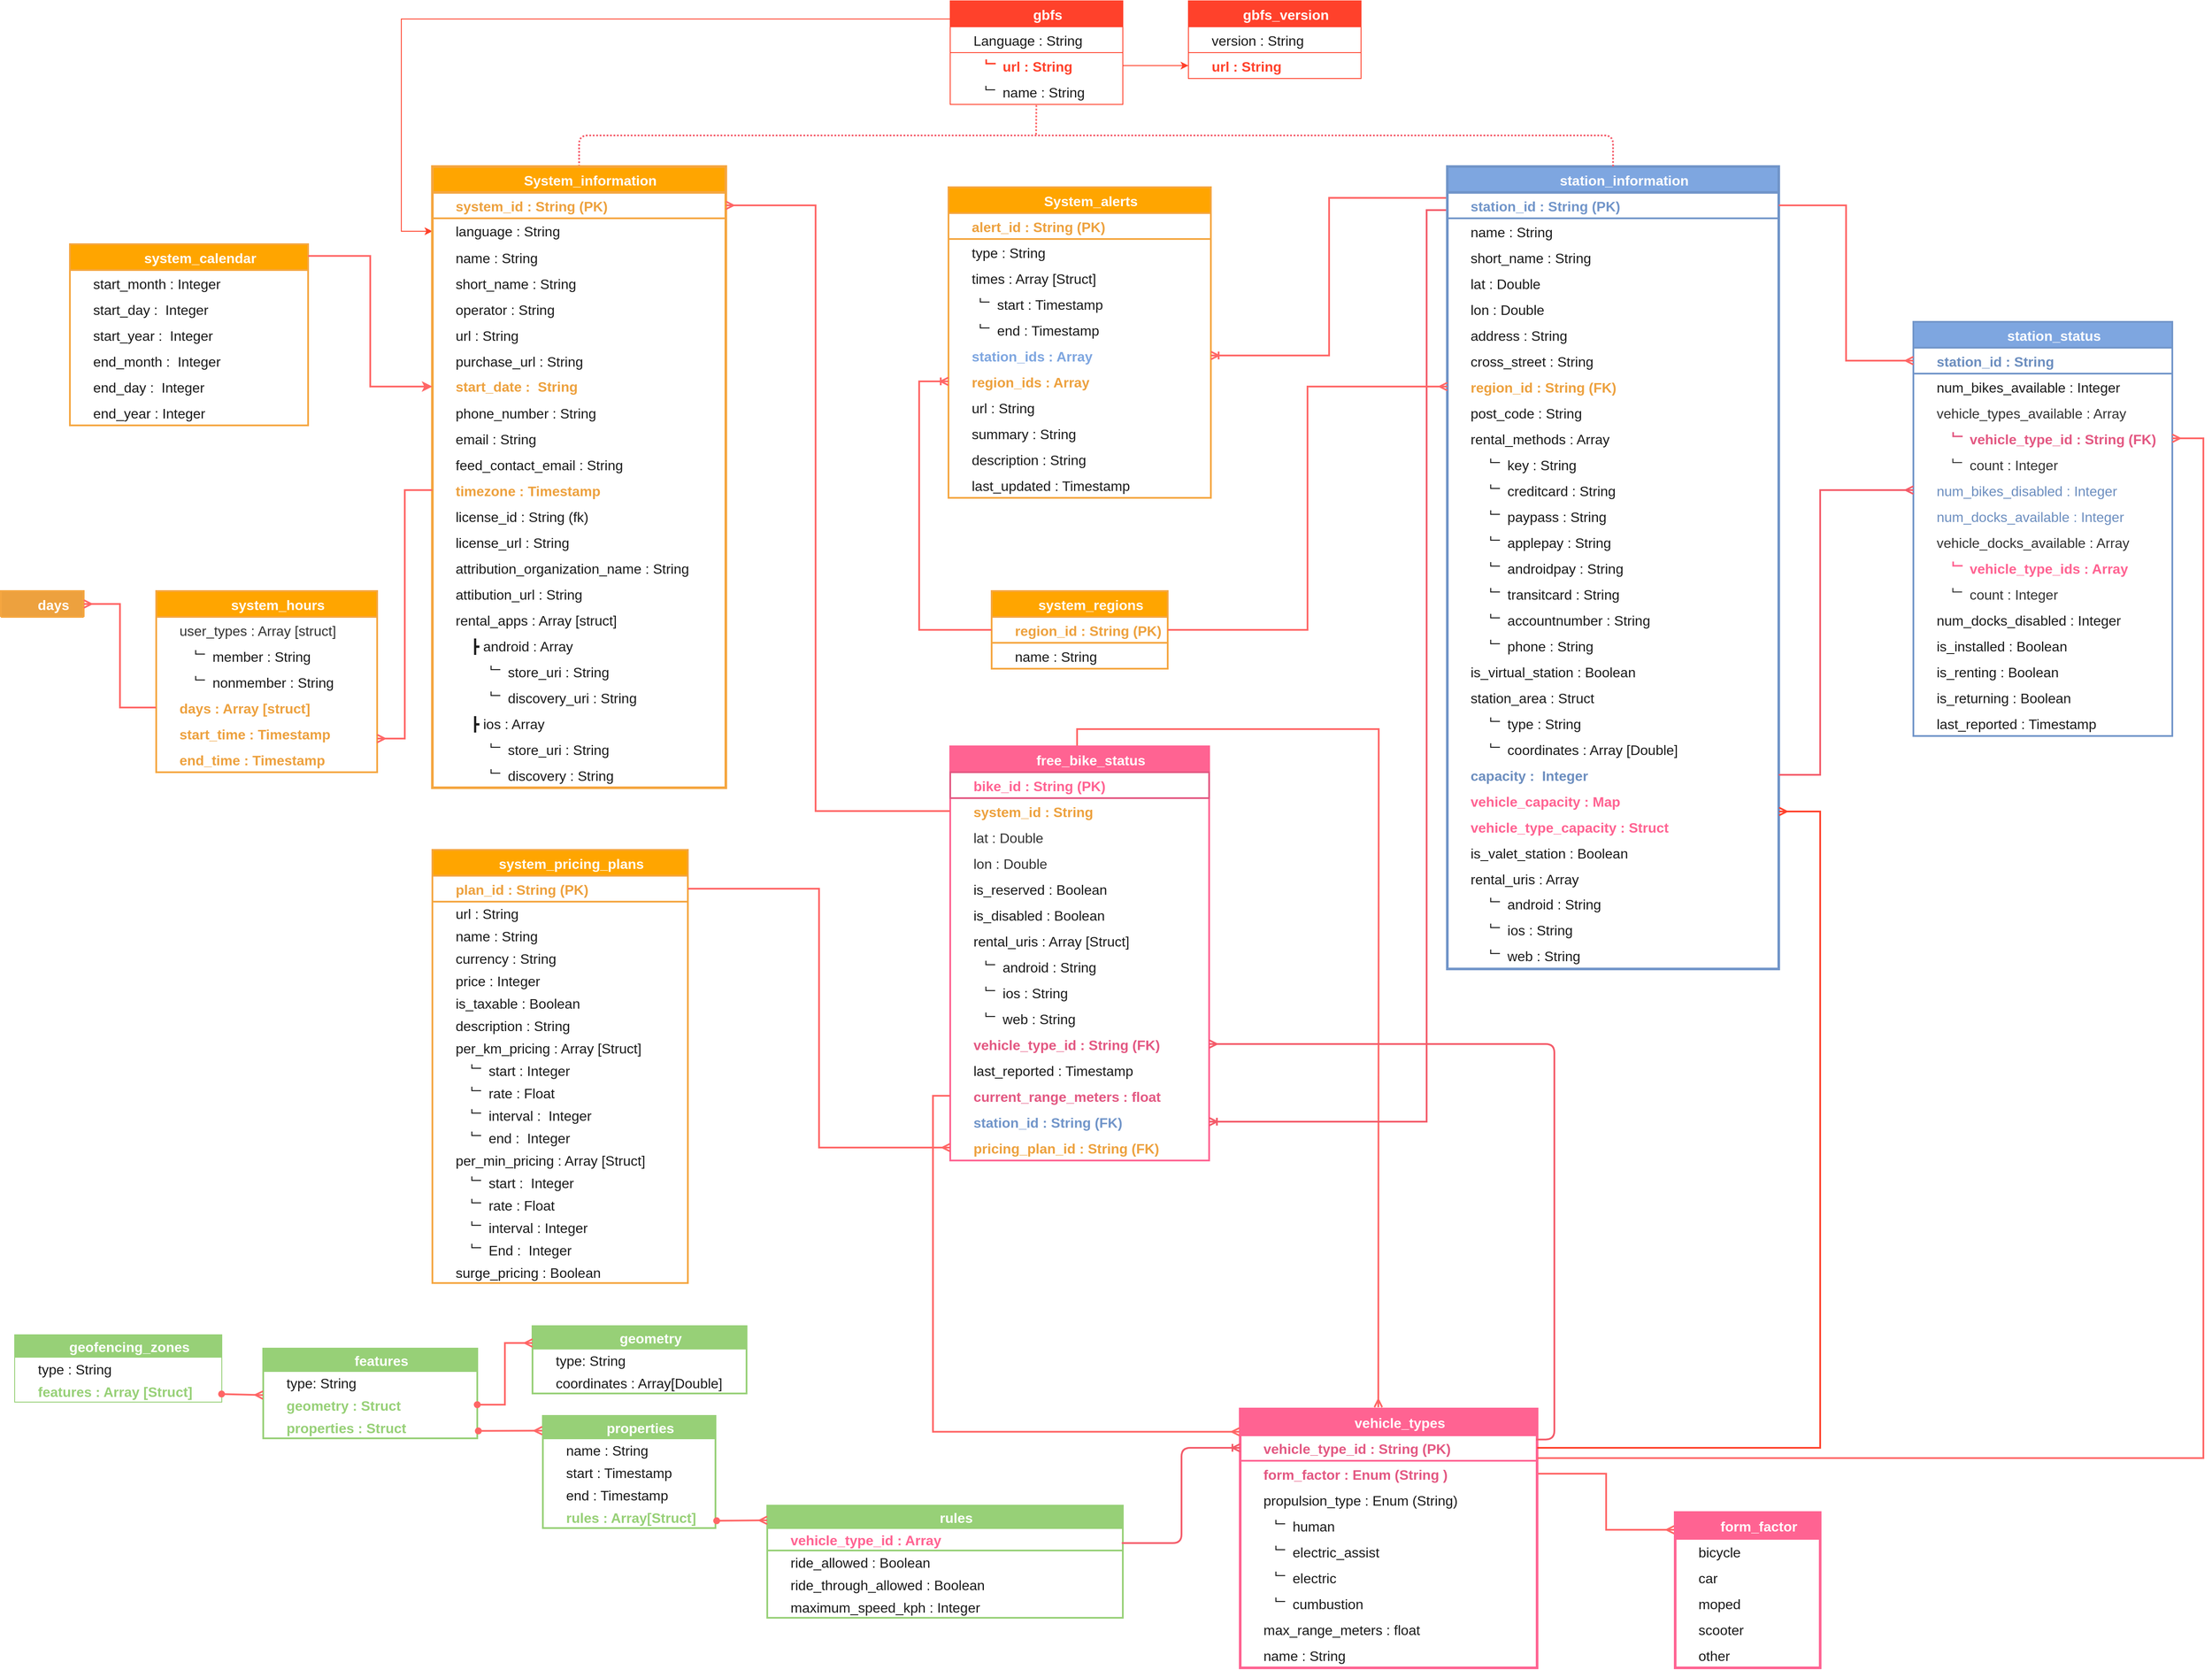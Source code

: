 <mxfile version="14.9.6" type="device" pages="2"><diagram id="R2lEEEUBdFMjLlhIrx00" name="Page-1"><mxGraphModel dx="3970" dy="2570" grid="1" gridSize="12" guides="1" tooltips="1" connect="1" arrows="1" fold="1" page="1" pageScale="1" pageWidth="1600" pageHeight="1200" background="#FFFFFF" math="0" shadow="0" extFonts="Permanent Marker^https://fonts.googleapis.com/css?family=Permanent+Marker"><root><mxCell id="0"/><mxCell id="1" parent="0"/><mxCell id="EkvcmmCXoHAdaDvKCFxe-32" style="edgeStyle=orthogonalEdgeStyle;rounded=0;orthogonalLoop=1;jettySize=auto;html=1;exitX=0;exitY=0.5;exitDx=0;exitDy=0;fontFamily=Helvetica;fontSize=16;fontColor=#FFFFFF;startSize=26;strokeColor=#FF412B;fontStyle=1;strokeWidth=1;entryX=0;entryY=0.5;entryDx=0;entryDy=0;" parent="1" source="YOtJbuYKH3tvcoFAILTQ-24" target="jAG7GrNy1ySCfTryOz6A-3" edge="1"><mxGeometry relative="1" as="geometry"><mxPoint x="-516" y="-936" as="targetPoint"/><Array as="points"><mxPoint x="-1032" y="-1071"/><mxPoint x="-1032" y="-825"/></Array></mxGeometry></mxCell><mxCell id="CPsptLsZl37hHNWVPMr3-34" style="edgeStyle=none;rounded=0;orthogonalLoop=1;jettySize=auto;html=1;fontColor=#E35882;endArrow=none;endFill=0;strokeColor=#FF6666;strokeWidth=2;exitX=0.499;exitY=1.031;exitDx=0;exitDy=0;exitPerimeter=0;dashed=1;dashPattern=1 1;" edge="1" parent="1" source="ltvy0dX3MyCxArDt4nHi-2"><mxGeometry relative="1" as="geometry"><mxPoint x="-296.529" y="-936" as="targetPoint"/><mxPoint x="-297" y="-968" as="sourcePoint"/></mxGeometry></mxCell><mxCell id="YOtJbuYKH3tvcoFAILTQ-17" value="gbfs" style="swimlane;fontStyle=1;align=center;verticalAlign=middle;childLayout=stackLayout;horizontal=1;startSize=30;horizontalStack=0;resizeParent=1;resizeParentMax=0;resizeLast=0;collapsible=1;marginBottom=0;spacing=1;spacingTop=0;fontSize=16;fontColor=#FFFFFF;spacingLeft=26;strokeColor=#FF412B;fillColor=#FF412B;" parent="1" vertex="1"><mxGeometry x="-396" y="-1092" width="200" height="120" as="geometry"/></mxCell><mxCell id="YOtJbuYKH3tvcoFAILTQ-24" value="Language : String" style="text;fillColor=none;align=left;verticalAlign=middle;spacingLeft=26;spacingRight=4;overflow=hidden;rotatable=0;points=[[0,0.5],[1,0.5]];portConstraint=eastwest;spacing=1;spacingTop=0;fontColor=#1A1A1A;fontSize=16;strokeColor=#FF412B;" parent="YOtJbuYKH3tvcoFAILTQ-17" vertex="1"><mxGeometry y="30" width="200" height="30" as="geometry"/></mxCell><mxCell id="YOtJbuYKH3tvcoFAILTQ-25" value="   ﹂ url : String" style="text;fillColor=none;align=left;verticalAlign=middle;spacingLeft=26;spacingRight=4;overflow=hidden;rotatable=0;points=[[0,0.5],[1,0.5]];portConstraint=eastwest;spacing=1;spacingTop=0;fontStyle=1;fontSize=16;fontColor=#FF412B;" parent="YOtJbuYKH3tvcoFAILTQ-17" vertex="1"><mxGeometry y="60" width="200" height="30" as="geometry"/></mxCell><mxCell id="ltvy0dX3MyCxArDt4nHi-2" value="   ﹂ name : String" style="text;fillColor=none;align=left;verticalAlign=middle;spacingLeft=26;spacingRight=4;overflow=hidden;rotatable=0;points=[[0,0.5],[1,0.5]];portConstraint=eastwest;spacing=1;spacingTop=0;fontColor=#1A1A1A;fontSize=16;" parent="YOtJbuYKH3tvcoFAILTQ-17" vertex="1"><mxGeometry y="90" width="200" height="30" as="geometry"/></mxCell><mxCell id="CPsptLsZl37hHNWVPMr3-24" style="edgeStyle=orthogonalEdgeStyle;rounded=0;orthogonalLoop=1;jettySize=auto;html=1;exitX=1;exitY=0.25;exitDx=0;exitDy=0;fontColor=#1A1A1A;endArrow=ERmany;endFill=0;strokeColor=#FF6666;strokeWidth=2;entryX=-0.006;entryY=0.111;entryDx=0;entryDy=0;entryPerimeter=0;" edge="1" parent="1" source="KGFY1NGwUyur1IdZ5aoL-306" target="CPsptLsZl37hHNWVPMr3-13"><mxGeometry relative="1" as="geometry"><mxPoint x="440" y="679" as="targetPoint"/></mxGeometry></mxCell><mxCell id="KGFY1NGwUyur1IdZ5aoL-306" value="vehicle_types" style="swimlane;fontStyle=1;align=center;verticalAlign=middle;childLayout=stackLayout;horizontal=1;startSize=30;horizontalStack=0;resizeParent=1;resizeParentMax=0;resizeLast=0;collapsible=1;marginBottom=0;rounded=0;labelBackgroundColor=none;sketch=0;fontSize=16;strokeWidth=3;html=0;spacing=1;spacingTop=0;fontColor=#FFFFFF;fillColor=#FF6392;strokeColor=#FF6392;spacingLeft=26;" parent="1" vertex="1"><mxGeometry x="-60" y="540" width="344" height="300" as="geometry"/></mxCell><mxCell id="KGFY1NGwUyur1IdZ5aoL-309" value="vehicle_type_id : String (PK)" style="text;fillColor=none;align=left;verticalAlign=middle;spacingLeft=26;spacingRight=4;overflow=hidden;rotatable=0;points=[[0,0.5],[1,0.5]];portConstraint=eastwest;fontSize=16;spacing=1;spacingTop=0;fontStyle=1;fontColor=#E35882;strokeColor=#FF6392;strokeWidth=2;" parent="KGFY1NGwUyur1IdZ5aoL-306" vertex="1"><mxGeometry y="30" width="344" height="30" as="geometry"/></mxCell><mxCell id="KGFY1NGwUyur1IdZ5aoL-311" value="form_factor : Enum (String )" style="text;strokeColor=none;fillColor=none;align=left;verticalAlign=middle;spacingLeft=26;spacingRight=4;overflow=hidden;rotatable=0;points=[[0,0.5],[1,0.5]];portConstraint=eastwest;fontSize=16;spacing=1;spacingTop=0;fontColor=#E35882;fontStyle=1" parent="KGFY1NGwUyur1IdZ5aoL-306" vertex="1"><mxGeometry y="60" width="344" height="30" as="geometry"/></mxCell><mxCell id="KGFY1NGwUyur1IdZ5aoL-312" value="propulsion_type : Enum (String)" style="text;strokeColor=none;fillColor=none;align=left;verticalAlign=middle;spacingLeft=26;spacingRight=4;overflow=hidden;rotatable=0;points=[[0,0.5],[1,0.5]];portConstraint=eastwest;fontSize=16;spacing=1;spacingTop=0;fontColor=#1A1A1A;" parent="KGFY1NGwUyur1IdZ5aoL-306" vertex="1"><mxGeometry y="90" width="344" height="30" as="geometry"/></mxCell><mxCell id="CPsptLsZl37hHNWVPMr3-9" value="   ﹂ human" style="text;strokeColor=none;fillColor=none;align=left;verticalAlign=middle;spacingLeft=26;spacingRight=4;overflow=hidden;rotatable=0;points=[[0,0.5],[1,0.5]];portConstraint=eastwest;fontSize=16;spacing=1;spacingTop=0;fontColor=#1A1A1A;" vertex="1" parent="KGFY1NGwUyur1IdZ5aoL-306"><mxGeometry y="120" width="344" height="30" as="geometry"/></mxCell><mxCell id="CPsptLsZl37hHNWVPMr3-10" value="   ﹂ electric_assist" style="text;strokeColor=none;fillColor=none;align=left;verticalAlign=middle;spacingLeft=26;spacingRight=4;overflow=hidden;rotatable=0;points=[[0,0.5],[1,0.5]];portConstraint=eastwest;fontSize=16;spacing=1;spacingTop=0;fontColor=#1A1A1A;" vertex="1" parent="KGFY1NGwUyur1IdZ5aoL-306"><mxGeometry y="150" width="344" height="30" as="geometry"/></mxCell><mxCell id="CPsptLsZl37hHNWVPMr3-11" value="   ﹂ electric" style="text;strokeColor=none;fillColor=none;align=left;verticalAlign=middle;spacingLeft=26;spacingRight=4;overflow=hidden;rotatable=0;points=[[0,0.5],[1,0.5]];portConstraint=eastwest;fontSize=16;spacing=1;spacingTop=0;fontColor=#1A1A1A;" vertex="1" parent="KGFY1NGwUyur1IdZ5aoL-306"><mxGeometry y="180" width="344" height="30" as="geometry"/></mxCell><mxCell id="CPsptLsZl37hHNWVPMr3-12" value="   ﹂ cumbustion" style="text;strokeColor=none;fillColor=none;align=left;verticalAlign=middle;spacingLeft=26;spacingRight=4;overflow=hidden;rotatable=0;points=[[0,0.5],[1,0.5]];portConstraint=eastwest;fontSize=16;spacing=1;spacingTop=0;fontColor=#1A1A1A;" vertex="1" parent="KGFY1NGwUyur1IdZ5aoL-306"><mxGeometry y="210" width="344" height="30" as="geometry"/></mxCell><mxCell id="KGFY1NGwUyur1IdZ5aoL-318" value="max_range_meters : float" style="text;strokeColor=none;fillColor=none;align=left;verticalAlign=middle;spacingLeft=26;spacingRight=4;overflow=hidden;rotatable=0;points=[[0,0.5],[1,0.5]];portConstraint=eastwest;fontSize=16;spacing=1;spacingTop=0;fontColor=#1A1A1A;" parent="KGFY1NGwUyur1IdZ5aoL-306" vertex="1"><mxGeometry y="240" width="344" height="30" as="geometry"/></mxCell><mxCell id="KGFY1NGwUyur1IdZ5aoL-319" value="name : String" style="text;strokeColor=none;fillColor=none;align=left;verticalAlign=middle;spacingLeft=26;spacingRight=4;overflow=hidden;rotatable=0;points=[[0,0.5],[1,0.5]];portConstraint=eastwest;fontSize=16;spacing=1;spacingTop=0;fontColor=#1A1A1A;" parent="KGFY1NGwUyur1IdZ5aoL-306" vertex="1"><mxGeometry y="270" width="344" height="30" as="geometry"/></mxCell><mxCell id="KGFY1NGwUyur1IdZ5aoL-320" value="station_information" style="swimlane;fontStyle=1;align=center;verticalAlign=middle;childLayout=stackLayout;horizontal=1;startSize=30;horizontalStack=0;resizeParent=1;resizeParentMax=0;resizeLast=0;collapsible=1;marginBottom=0;rounded=0;sketch=0;fontSize=16;spacing=1;spacingTop=0;fontColor=#FFFFFF;strokeWidth=3;fillColor=#7EA6E0;strokeColor=#7195C9;spacingLeft=26;" parent="1" vertex="1"><mxGeometry x="180" y="-900" width="384" height="930" as="geometry"/></mxCell><mxCell id="KGFY1NGwUyur1IdZ5aoL-323" value="station_id : String (PK)" style="text;fillColor=none;align=left;verticalAlign=middle;spacingLeft=26;spacingRight=4;overflow=hidden;rotatable=0;points=[[0,0.5],[1,0.5]];portConstraint=eastwest;fontSize=16;spacing=1;spacingTop=0;fontStyle=1;strokeColor=#7195C9;fontColor=#7195C9;strokeWidth=2;" parent="KGFY1NGwUyur1IdZ5aoL-320" vertex="1"><mxGeometry y="30" width="384" height="30" as="geometry"/></mxCell><mxCell id="KGFY1NGwUyur1IdZ5aoL-324" value="name : String" style="text;strokeColor=none;fillColor=none;align=left;verticalAlign=middle;spacingLeft=26;spacingRight=4;overflow=hidden;rotatable=0;points=[[0,0.5],[1,0.5]];portConstraint=eastwest;fontSize=16;spacing=1;spacingTop=0;fontColor=#1A1A1A;" parent="KGFY1NGwUyur1IdZ5aoL-320" vertex="1"><mxGeometry y="60" width="384" height="30" as="geometry"/></mxCell><mxCell id="KGFY1NGwUyur1IdZ5aoL-325" value="short_name : String" style="text;strokeColor=none;fillColor=none;align=left;verticalAlign=middle;spacingLeft=26;spacingRight=4;overflow=hidden;rotatable=0;points=[[0,0.5],[1,0.5]];portConstraint=eastwest;fontSize=16;spacing=1;spacingTop=0;fontColor=#1A1A1A;" parent="KGFY1NGwUyur1IdZ5aoL-320" vertex="1"><mxGeometry y="90" width="384" height="30" as="geometry"/></mxCell><mxCell id="KGFY1NGwUyur1IdZ5aoL-326" value="lat : Double" style="text;strokeColor=none;fillColor=none;align=left;verticalAlign=middle;spacingLeft=26;spacingRight=4;overflow=hidden;rotatable=0;points=[[0,0.5],[1,0.5]];portConstraint=eastwest;fontSize=16;spacing=1;spacingTop=0;fontColor=#1A1A1A;" parent="KGFY1NGwUyur1IdZ5aoL-320" vertex="1"><mxGeometry y="120" width="384" height="30" as="geometry"/></mxCell><mxCell id="KGFY1NGwUyur1IdZ5aoL-327" value="lon : Double" style="text;strokeColor=none;fillColor=none;align=left;verticalAlign=middle;spacingLeft=26;spacingRight=4;overflow=hidden;rotatable=0;points=[[0,0.5],[1,0.5]];portConstraint=eastwest;fontSize=16;spacing=1;spacingTop=0;fontColor=#1A1A1A;" parent="KGFY1NGwUyur1IdZ5aoL-320" vertex="1"><mxGeometry y="150" width="384" height="30" as="geometry"/></mxCell><mxCell id="KGFY1NGwUyur1IdZ5aoL-331" value="address : String" style="text;strokeColor=none;fillColor=none;align=left;verticalAlign=middle;spacingLeft=26;spacingRight=4;overflow=hidden;rotatable=0;points=[[0,0.5],[1,0.5]];portConstraint=eastwest;fontSize=16;spacing=1;spacingTop=0;fontColor=#1A1A1A;" parent="KGFY1NGwUyur1IdZ5aoL-320" vertex="1"><mxGeometry y="180" width="384" height="30" as="geometry"/></mxCell><mxCell id="KGFY1NGwUyur1IdZ5aoL-332" value="cross_street : String" style="text;strokeColor=none;fillColor=none;align=left;verticalAlign=middle;spacingLeft=26;spacingRight=4;overflow=hidden;rotatable=0;points=[[0,0.5],[1,0.5]];portConstraint=eastwest;fontSize=16;spacing=1;spacingTop=0;fontColor=#1A1A1A;" parent="KGFY1NGwUyur1IdZ5aoL-320" vertex="1"><mxGeometry y="210" width="384" height="30" as="geometry"/></mxCell><mxCell id="KGFY1NGwUyur1IdZ5aoL-333" value="region_id : String (FK)" style="text;strokeColor=none;fillColor=none;align=left;verticalAlign=middle;spacingLeft=26;spacingRight=4;overflow=hidden;rotatable=0;points=[[0,0.5],[1,0.5]];portConstraint=eastwest;fontSize=16;spacing=1;spacingTop=0;fontColor=#EDA13E;fontStyle=1" parent="KGFY1NGwUyur1IdZ5aoL-320" vertex="1"><mxGeometry y="240" width="384" height="30" as="geometry"/></mxCell><mxCell id="KGFY1NGwUyur1IdZ5aoL-334" value="post_code : String" style="text;strokeColor=none;fillColor=none;align=left;verticalAlign=middle;spacingLeft=26;spacingRight=4;overflow=hidden;rotatable=0;points=[[0,0.5],[1,0.5]];portConstraint=eastwest;fontSize=16;spacing=1;spacingTop=0;fontColor=#1A1A1A;" parent="KGFY1NGwUyur1IdZ5aoL-320" vertex="1"><mxGeometry y="270" width="384" height="30" as="geometry"/></mxCell><mxCell id="KGFY1NGwUyur1IdZ5aoL-335" value="rental_methods : Array" style="text;strokeColor=none;fillColor=none;align=left;verticalAlign=middle;spacingLeft=26;spacingRight=4;overflow=hidden;rotatable=0;points=[[0,0.5],[1,0.5]];portConstraint=eastwest;fontSize=16;spacing=1;spacingTop=0;fontColor=#1A1A1A;" parent="KGFY1NGwUyur1IdZ5aoL-320" vertex="1"><mxGeometry y="300" width="384" height="30" as="geometry"/></mxCell><mxCell id="CPsptLsZl37hHNWVPMr3-25" value="     ﹂ key : String" style="text;strokeColor=none;fillColor=none;align=left;verticalAlign=middle;spacingLeft=26;spacingRight=4;overflow=hidden;rotatable=0;points=[[0,0.5],[1,0.5]];portConstraint=eastwest;fontSize=16;spacing=1;spacingTop=0;fontColor=#1A1A1A;" vertex="1" parent="KGFY1NGwUyur1IdZ5aoL-320"><mxGeometry y="330" width="384" height="30" as="geometry"/></mxCell><mxCell id="CPsptLsZl37hHNWVPMr3-26" value="     ﹂ creditcard : String" style="text;strokeColor=none;fillColor=none;align=left;verticalAlign=middle;spacingLeft=26;spacingRight=4;overflow=hidden;rotatable=0;points=[[0,0.5],[1,0.5]];portConstraint=eastwest;fontSize=16;spacing=1;spacingTop=0;fontColor=#1A1A1A;" vertex="1" parent="KGFY1NGwUyur1IdZ5aoL-320"><mxGeometry y="360" width="384" height="30" as="geometry"/></mxCell><mxCell id="CPsptLsZl37hHNWVPMr3-27" value="     ﹂ paypass : String" style="text;strokeColor=none;fillColor=none;align=left;verticalAlign=middle;spacingLeft=26;spacingRight=4;overflow=hidden;rotatable=0;points=[[0,0.5],[1,0.5]];portConstraint=eastwest;fontSize=16;spacing=1;spacingTop=0;fontColor=#1A1A1A;" vertex="1" parent="KGFY1NGwUyur1IdZ5aoL-320"><mxGeometry y="390" width="384" height="30" as="geometry"/></mxCell><mxCell id="CPsptLsZl37hHNWVPMr3-28" value="     ﹂ applepay : String" style="text;strokeColor=none;fillColor=none;align=left;verticalAlign=middle;spacingLeft=26;spacingRight=4;overflow=hidden;rotatable=0;points=[[0,0.5],[1,0.5]];portConstraint=eastwest;fontSize=16;spacing=1;spacingTop=0;fontColor=#1A1A1A;" vertex="1" parent="KGFY1NGwUyur1IdZ5aoL-320"><mxGeometry y="420" width="384" height="30" as="geometry"/></mxCell><mxCell id="CPsptLsZl37hHNWVPMr3-29" value="     ﹂ androidpay : String" style="text;strokeColor=none;fillColor=none;align=left;verticalAlign=middle;spacingLeft=26;spacingRight=4;overflow=hidden;rotatable=0;points=[[0,0.5],[1,0.5]];portConstraint=eastwest;fontSize=16;spacing=1;spacingTop=0;fontColor=#1A1A1A;" vertex="1" parent="KGFY1NGwUyur1IdZ5aoL-320"><mxGeometry y="450" width="384" height="30" as="geometry"/></mxCell><mxCell id="CPsptLsZl37hHNWVPMr3-30" value="     ﹂ transitcard : String" style="text;strokeColor=none;fillColor=none;align=left;verticalAlign=middle;spacingLeft=26;spacingRight=4;overflow=hidden;rotatable=0;points=[[0,0.5],[1,0.5]];portConstraint=eastwest;fontSize=16;spacing=1;spacingTop=0;fontColor=#1A1A1A;" vertex="1" parent="KGFY1NGwUyur1IdZ5aoL-320"><mxGeometry y="480" width="384" height="30" as="geometry"/></mxCell><mxCell id="CPsptLsZl37hHNWVPMr3-31" value="     ﹂ accountnumber : String" style="text;strokeColor=none;fillColor=none;align=left;verticalAlign=middle;spacingLeft=26;spacingRight=4;overflow=hidden;rotatable=0;points=[[0,0.5],[1,0.5]];portConstraint=eastwest;fontSize=16;spacing=1;spacingTop=0;fontColor=#1A1A1A;" vertex="1" parent="KGFY1NGwUyur1IdZ5aoL-320"><mxGeometry y="510" width="384" height="30" as="geometry"/></mxCell><mxCell id="CPsptLsZl37hHNWVPMr3-32" value="     ﹂ phone : String" style="text;strokeColor=none;fillColor=none;align=left;verticalAlign=middle;spacingLeft=26;spacingRight=4;overflow=hidden;rotatable=0;points=[[0,0.5],[1,0.5]];portConstraint=eastwest;fontSize=16;spacing=1;spacingTop=0;fontColor=#1A1A1A;" vertex="1" parent="KGFY1NGwUyur1IdZ5aoL-320"><mxGeometry y="540" width="384" height="30" as="geometry"/></mxCell><mxCell id="KGFY1NGwUyur1IdZ5aoL-338" value="is_virtual_station : Boolean" style="text;strokeColor=none;fillColor=none;align=left;verticalAlign=middle;spacingLeft=26;spacingRight=4;overflow=hidden;rotatable=0;points=[[0,0.5],[1,0.5]];portConstraint=eastwest;fontSize=16;spacing=1;spacingTop=0;fontColor=#1A1A1A;" parent="KGFY1NGwUyur1IdZ5aoL-320" vertex="1"><mxGeometry y="570" width="384" height="30" as="geometry"/></mxCell><mxCell id="KGFY1NGwUyur1IdZ5aoL-339" value="station_area : Struct" style="text;strokeColor=none;fillColor=none;align=left;verticalAlign=middle;spacingLeft=26;spacingRight=4;overflow=hidden;rotatable=0;points=[[0,0.5],[1,0.5]];portConstraint=eastwest;fontSize=16;spacing=1;spacingTop=0;fontColor=#1A1A1A;" parent="KGFY1NGwUyur1IdZ5aoL-320" vertex="1"><mxGeometry y="600" width="384" height="30" as="geometry"/></mxCell><mxCell id="CPsptLsZl37hHNWVPMr3-4" value="     ﹂ type : String" style="text;strokeColor=none;fillColor=none;align=left;verticalAlign=middle;spacingLeft=26;spacingRight=4;overflow=hidden;rotatable=0;points=[[0,0.5],[1,0.5]];portConstraint=eastwest;fontSize=16;spacing=1;spacingTop=0;fontColor=#1A1A1A;" vertex="1" parent="KGFY1NGwUyur1IdZ5aoL-320"><mxGeometry y="630" width="384" height="30" as="geometry"/></mxCell><mxCell id="CPsptLsZl37hHNWVPMr3-5" value="     ﹂ coordinates : Array [Double]" style="text;strokeColor=none;fillColor=none;align=left;verticalAlign=middle;spacingLeft=26;spacingRight=4;overflow=hidden;rotatable=0;points=[[0,0.5],[1,0.5]];portConstraint=eastwest;fontSize=16;spacing=1;spacingTop=0;fontColor=#1A1A1A;" vertex="1" parent="KGFY1NGwUyur1IdZ5aoL-320"><mxGeometry y="660" width="384" height="30" as="geometry"/></mxCell><mxCell id="KGFY1NGwUyur1IdZ5aoL-340" value="capacity :  Integer" style="text;strokeColor=none;fillColor=none;align=left;verticalAlign=middle;spacingLeft=26;spacingRight=4;overflow=hidden;rotatable=0;points=[[0,0.5],[1,0.5]];portConstraint=eastwest;fontSize=16;spacing=1;spacingTop=0;fontColor=#6C8EBF;fontStyle=1" parent="KGFY1NGwUyur1IdZ5aoL-320" vertex="1"><mxGeometry y="690" width="384" height="30" as="geometry"/></mxCell><mxCell id="KGFY1NGwUyur1IdZ5aoL-341" value="vehicle_capacity : Map " style="text;strokeColor=none;fillColor=none;align=left;verticalAlign=middle;spacingLeft=26;spacingRight=4;overflow=hidden;rotatable=0;points=[[0,0.5],[1,0.5]];portConstraint=eastwest;fontSize=16;spacing=1;spacingTop=0;fontColor=#FF6392;fontStyle=1" parent="KGFY1NGwUyur1IdZ5aoL-320" vertex="1"><mxGeometry y="720" width="384" height="30" as="geometry"/></mxCell><mxCell id="KGFY1NGwUyur1IdZ5aoL-342" value="vehicle_type_capacity : Struct" style="text;strokeColor=none;fillColor=none;align=left;verticalAlign=middle;spacingLeft=26;spacingRight=4;overflow=hidden;rotatable=0;points=[[0,0.5],[1,0.5]];portConstraint=eastwest;fontSize=16;spacing=1;spacingTop=0;fontColor=#ff6392;fontStyle=1" parent="KGFY1NGwUyur1IdZ5aoL-320" vertex="1"><mxGeometry y="750" width="384" height="30" as="geometry"/></mxCell><mxCell id="KGFY1NGwUyur1IdZ5aoL-343" value="is_valet_station : Boolean" style="text;strokeColor=none;fillColor=none;align=left;verticalAlign=middle;spacingLeft=26;spacingRight=4;overflow=hidden;rotatable=0;points=[[0,0.5],[1,0.5]];portConstraint=eastwest;fontSize=16;spacing=1;spacingTop=0;fontColor=#1A1A1A;" parent="KGFY1NGwUyur1IdZ5aoL-320" vertex="1"><mxGeometry y="780" width="384" height="30" as="geometry"/></mxCell><mxCell id="KGFY1NGwUyur1IdZ5aoL-344" value="rental_uris : Array" style="text;strokeColor=none;fillColor=none;align=left;verticalAlign=middle;spacingLeft=26;spacingRight=4;overflow=hidden;rotatable=0;points=[[0,0.5],[1,0.5]];portConstraint=eastwest;fontSize=16;spacing=1;spacingTop=0;fontColor=#1A1A1A;" parent="KGFY1NGwUyur1IdZ5aoL-320" vertex="1"><mxGeometry y="810" width="384" height="30" as="geometry"/></mxCell><mxCell id="KGFY1NGwUyur1IdZ5aoL-353" value="&lt;font style=&quot;font-size: 16px&quot;&gt;&amp;nbsp; &amp;nbsp; &amp;nbsp;﹂ android : String&lt;/font&gt;" style="text;whiteSpace=wrap;html=1;fontSize=16;spacing=1;spacingTop=0;fontColor=#1A1A1A;spacingLeft=26;verticalAlign=middle;" parent="KGFY1NGwUyur1IdZ5aoL-320" vertex="1"><mxGeometry y="840" width="384" height="30" as="geometry"/></mxCell><mxCell id="KGFY1NGwUyur1IdZ5aoL-354" value="&lt;font style=&quot;font-size: 16px&quot;&gt;&amp;nbsp; &amp;nbsp; &amp;nbsp;﹂ ios : String&lt;/font&gt;" style="text;whiteSpace=wrap;html=1;fontSize=16;spacing=1;spacingTop=0;fontColor=#1A1A1A;spacingLeft=26;verticalAlign=middle;" parent="KGFY1NGwUyur1IdZ5aoL-320" vertex="1"><mxGeometry y="870" width="384" height="30" as="geometry"/></mxCell><mxCell id="KGFY1NGwUyur1IdZ5aoL-355" value="&lt;font style=&quot;font-size: 16px&quot;&gt;&amp;nbsp; &amp;nbsp; &amp;nbsp;﹂ web : String&lt;/font&gt;" style="text;whiteSpace=wrap;html=1;fontSize=16;spacing=1;spacingTop=0;fontColor=#1A1A1A;spacingLeft=26;verticalAlign=middle;" parent="KGFY1NGwUyur1IdZ5aoL-320" vertex="1"><mxGeometry y="900" width="384" height="30" as="geometry"/></mxCell><mxCell id="KGFY1NGwUyur1IdZ5aoL-360" value="station_status" style="swimlane;fontStyle=1;align=center;verticalAlign=middle;childLayout=stackLayout;horizontal=1;startSize=30;horizontalStack=0;resizeParent=1;resizeParentMax=0;resizeLast=0;collapsible=1;marginBottom=0;rounded=0;sketch=0;fontSize=16;spacing=1;spacingTop=0;fontColor=#FFFFFF;fillColor=#7EA6E0;strokeColor=#7195C9;spacingLeft=26;strokeWidth=2;" parent="1" vertex="1"><mxGeometry x="720" y="-720" width="300" height="480" as="geometry"/></mxCell><mxCell id="KGFY1NGwUyur1IdZ5aoL-363" value="station_id : String " style="text;fillColor=none;align=left;verticalAlign=middle;spacingLeft=26;spacingRight=4;overflow=hidden;rotatable=0;points=[[0,0.5],[1,0.5]];portConstraint=eastwest;spacing=1;spacingTop=0;fontSize=16;fontStyle=1;strokeColor=#7195C9;fontColor=#6C8EBF;strokeWidth=2;" parent="KGFY1NGwUyur1IdZ5aoL-360" vertex="1"><mxGeometry y="30" width="300" height="30" as="geometry"/></mxCell><mxCell id="KGFY1NGwUyur1IdZ5aoL-371" value="num_bikes_available : Integer" style="text;strokeColor=none;fillColor=none;align=left;verticalAlign=middle;spacingLeft=26;spacingRight=4;overflow=hidden;rotatable=0;points=[[0,0.5],[1,0.5]];portConstraint=eastwest;spacing=1;spacingTop=0;fontColor=#1A1A1A;fontSize=16;" parent="KGFY1NGwUyur1IdZ5aoL-360" vertex="1"><mxGeometry y="60" width="300" height="30" as="geometry"/></mxCell><mxCell id="KGFY1NGwUyur1IdZ5aoL-372" value="vehicle_types_available : Array" style="text;strokeColor=none;fillColor=none;align=left;verticalAlign=middle;spacingLeft=26;spacingRight=4;overflow=hidden;rotatable=0;points=[[0,0.5],[1,0.5]];portConstraint=eastwest;spacing=1;spacingTop=0;fontSize=16;fontColor=#333333;" parent="KGFY1NGwUyur1IdZ5aoL-360" vertex="1"><mxGeometry y="90" width="300" height="30" as="geometry"/></mxCell><mxCell id="KGFY1NGwUyur1IdZ5aoL-375" value="    ﹂ vehicle_type_id : String (FK)" style="text;strokeColor=none;fillColor=none;align=left;verticalAlign=middle;spacingLeft=26;spacingRight=4;overflow=hidden;rotatable=0;points=[[0,0.5],[1,0.5]];portConstraint=eastwest;spacing=1;spacingTop=0;fontSize=16;fontColor=#E35882;fontStyle=1" parent="KGFY1NGwUyur1IdZ5aoL-360" vertex="1"><mxGeometry y="120" width="300" height="30" as="geometry"/></mxCell><mxCell id="KGFY1NGwUyur1IdZ5aoL-386" value="    ﹂ count : Integer" style="text;strokeColor=none;fillColor=none;align=left;verticalAlign=middle;spacingLeft=26;spacingRight=4;overflow=hidden;rotatable=0;points=[[0,0.5],[1,0.5]];portConstraint=eastwest;spacing=1;spacingTop=0;fontSize=16;fontColor=#333333;" parent="KGFY1NGwUyur1IdZ5aoL-360" vertex="1"><mxGeometry y="150" width="300" height="30" as="geometry"/></mxCell><mxCell id="KGFY1NGwUyur1IdZ5aoL-387" value="num_bikes_disabled : Integer" style="text;strokeColor=none;fillColor=none;align=left;verticalAlign=middle;spacingLeft=26;spacingRight=4;overflow=hidden;rotatable=0;points=[[0,0.5],[1,0.5]];portConstraint=eastwest;spacing=1;spacingTop=0;fontSize=16;fontColor=#6C8EBF;" parent="KGFY1NGwUyur1IdZ5aoL-360" vertex="1"><mxGeometry y="180" width="300" height="30" as="geometry"/></mxCell><mxCell id="KGFY1NGwUyur1IdZ5aoL-388" value="num_docks_available : Integer" style="text;strokeColor=none;fillColor=none;align=left;verticalAlign=middle;spacingLeft=26;spacingRight=4;overflow=hidden;rotatable=0;points=[[0,0.5],[1,0.5]];portConstraint=eastwest;spacing=1;spacingTop=0;fontSize=16;fontColor=#6C8EBF;" parent="KGFY1NGwUyur1IdZ5aoL-360" vertex="1"><mxGeometry y="210" width="300" height="30" as="geometry"/></mxCell><mxCell id="KGFY1NGwUyur1IdZ5aoL-389" value="vehicle_docks_available : Array" style="text;strokeColor=none;fillColor=none;align=left;verticalAlign=middle;spacingLeft=26;spacingRight=4;overflow=hidden;rotatable=0;points=[[0,0.5],[1,0.5]];portConstraint=eastwest;spacing=1;spacingTop=0;fontSize=16;fontColor=#333333;" parent="KGFY1NGwUyur1IdZ5aoL-360" vertex="1"><mxGeometry y="240" width="300" height="30" as="geometry"/></mxCell><mxCell id="KGFY1NGwUyur1IdZ5aoL-391" value="    ﹂ vehicle_type_ids : Array" style="text;strokeColor=none;fillColor=none;align=left;verticalAlign=middle;spacingLeft=26;spacingRight=4;overflow=hidden;rotatable=0;points=[[0,0.5],[1,0.5]];portConstraint=eastwest;spacing=1;spacingTop=0;fontSize=16;fontColor=#FF6392;fontStyle=1" parent="KGFY1NGwUyur1IdZ5aoL-360" vertex="1"><mxGeometry y="270" width="300" height="30" as="geometry"/></mxCell><mxCell id="KGFY1NGwUyur1IdZ5aoL-392" value="    ﹂ count : Integer" style="text;strokeColor=none;fillColor=none;align=left;verticalAlign=middle;spacingLeft=26;spacingRight=4;overflow=hidden;rotatable=0;points=[[0,0.5],[1,0.5]];portConstraint=eastwest;spacing=1;spacingTop=0;fontSize=16;fontColor=#333333;" parent="KGFY1NGwUyur1IdZ5aoL-360" vertex="1"><mxGeometry y="300" width="300" height="30" as="geometry"/></mxCell><mxCell id="KGFY1NGwUyur1IdZ5aoL-393" value="num_docks_disabled : Integer" style="text;strokeColor=none;fillColor=none;align=left;verticalAlign=middle;spacingLeft=26;spacingRight=4;overflow=hidden;rotatable=0;points=[[0,0.5],[1,0.5]];portConstraint=eastwest;spacing=1;spacingTop=0;fontColor=#1A1A1A;fontSize=16;" parent="KGFY1NGwUyur1IdZ5aoL-360" vertex="1"><mxGeometry y="330" width="300" height="30" as="geometry"/></mxCell><mxCell id="KGFY1NGwUyur1IdZ5aoL-394" value="is_installed : Boolean" style="text;strokeColor=none;fillColor=none;align=left;verticalAlign=middle;spacingLeft=26;spacingRight=4;overflow=hidden;rotatable=0;points=[[0,0.5],[1,0.5]];portConstraint=eastwest;spacing=1;spacingTop=0;fontColor=#1A1A1A;fontSize=16;" parent="KGFY1NGwUyur1IdZ5aoL-360" vertex="1"><mxGeometry y="360" width="300" height="30" as="geometry"/></mxCell><mxCell id="KGFY1NGwUyur1IdZ5aoL-395" value="is_renting : Boolean" style="text;strokeColor=none;fillColor=none;align=left;verticalAlign=middle;spacingLeft=26;spacingRight=4;overflow=hidden;rotatable=0;points=[[0,0.5],[1,0.5]];portConstraint=eastwest;spacing=1;spacingTop=0;fontColor=#1A1A1A;fontSize=16;" parent="KGFY1NGwUyur1IdZ5aoL-360" vertex="1"><mxGeometry y="390" width="300" height="30" as="geometry"/></mxCell><mxCell id="KGFY1NGwUyur1IdZ5aoL-396" value="is_returning : Boolean" style="text;strokeColor=none;fillColor=none;align=left;verticalAlign=middle;spacingLeft=26;spacingRight=4;overflow=hidden;rotatable=0;points=[[0,0.5],[1,0.5]];portConstraint=eastwest;spacing=1;spacingTop=0;fontColor=#1A1A1A;fontSize=16;" parent="KGFY1NGwUyur1IdZ5aoL-360" vertex="1"><mxGeometry y="420" width="300" height="30" as="geometry"/></mxCell><mxCell id="KGFY1NGwUyur1IdZ5aoL-397" value="last_reported : Timestamp" style="text;strokeColor=none;fillColor=none;align=left;verticalAlign=middle;spacingLeft=26;spacingRight=4;overflow=hidden;rotatable=0;points=[[0,0.5],[1,0.5]];portConstraint=eastwest;spacing=1;spacingTop=0;fontColor=#1A1A1A;fontSize=16;" parent="KGFY1NGwUyur1IdZ5aoL-360" vertex="1"><mxGeometry y="450" width="300" height="30" as="geometry"/></mxCell><mxCell id="YOtJbuYKH3tvcoFAILTQ-26" value="gbfs_version" style="swimlane;fontStyle=1;align=center;verticalAlign=middle;childLayout=stackLayout;horizontal=1;startSize=30;horizontalStack=0;resizeParent=1;resizeParentMax=0;resizeLast=0;collapsible=1;marginBottom=0;spacing=1;spacingTop=0;fontSize=16;fontColor=#FFFFFF;spacingLeft=26;strokeColor=#FF412B;fillColor=#FF412B;" parent="1" vertex="1"><mxGeometry x="-120" y="-1092" width="200" height="90" as="geometry"/></mxCell><mxCell id="YOtJbuYKH3tvcoFAILTQ-34" value="version : String" style="text;fillColor=none;align=left;verticalAlign=middle;spacingLeft=26;spacingRight=4;overflow=hidden;rotatable=0;points=[[0,0.5],[1,0.5]];portConstraint=eastwest;spacing=1;spacingTop=0;fontColor=#1A1A1A;fontSize=16;strokeColor=#FF412B;" parent="YOtJbuYKH3tvcoFAILTQ-26" vertex="1"><mxGeometry y="30" width="200" height="30" as="geometry"/></mxCell><mxCell id="YOtJbuYKH3tvcoFAILTQ-33" value="url : String" style="text;fillColor=none;align=left;verticalAlign=middle;spacingLeft=26;spacingRight=4;overflow=hidden;rotatable=0;points=[[0,0.5],[1,0.5]];portConstraint=eastwest;spacing=1;spacingTop=0;fontStyle=1;fontSize=16;strokeColor=#FF412B;fontColor=#FF412B;" parent="YOtJbuYKH3tvcoFAILTQ-26" vertex="1"><mxGeometry y="60" width="200" height="30" as="geometry"/></mxCell><mxCell id="CPsptLsZl37hHNWVPMr3-7" style="edgeStyle=orthogonalEdgeStyle;rounded=0;orthogonalLoop=1;jettySize=auto;html=1;exitX=0.49;exitY=0;exitDx=0;exitDy=0;fontColor=#EDA13E;endArrow=ERmany;endFill=0;strokeColor=#FF6666;strokeWidth=2;exitPerimeter=0;" edge="1" parent="1" source="KGFY1NGwUyur1IdZ5aoL-398"><mxGeometry relative="1" as="geometry"><mxPoint x="100" y="538" as="targetPoint"/></mxGeometry></mxCell><mxCell id="KGFY1NGwUyur1IdZ5aoL-398" value="free_bike_status" style="swimlane;fontStyle=1;align=center;verticalAlign=middle;childLayout=stackLayout;horizontal=1;startSize=30;horizontalStack=0;resizeParent=1;resizeParentMax=0;resizeLast=0;collapsible=1;marginBottom=0;rounded=0;sketch=0;fontSize=16;spacing=1;spacingTop=0;fontColor=#FFFFFF;fillColor=#FF6392;strokeColor=#FF6392;spacingLeft=26;strokeWidth=2;" parent="1" vertex="1"><mxGeometry x="-396" y="-228" width="300" height="480" as="geometry"/></mxCell><mxCell id="KGFY1NGwUyur1IdZ5aoL-401" value="bike_id : String (PK) " style="text;fillColor=none;align=left;verticalAlign=middle;spacingLeft=26;spacingRight=4;overflow=hidden;rotatable=0;points=[[0,0.5],[1,0.5]];portConstraint=eastwest;spacing=1;spacingTop=0;fontSize=16;fontStyle=1;fontColor=#FF6392;strokeColor=#E35882;strokeWidth=2;" parent="KGFY1NGwUyur1IdZ5aoL-398" vertex="1"><mxGeometry y="30" width="300" height="30" as="geometry"/></mxCell><mxCell id="YOtJbuYKH3tvcoFAILTQ-7" value="system_id : String " style="text;strokeColor=none;fillColor=none;align=left;verticalAlign=middle;spacingLeft=26;spacingRight=4;overflow=hidden;rotatable=0;points=[[0,0.5],[1,0.5]];portConstraint=eastwest;spacing=1;spacingTop=0;fontSize=16;fontColor=#EDA13E;fontStyle=1" parent="KGFY1NGwUyur1IdZ5aoL-398" vertex="1"><mxGeometry y="60" width="300" height="30" as="geometry"/></mxCell><mxCell id="KGFY1NGwUyur1IdZ5aoL-402" value="lat : Double " style="text;strokeColor=none;fillColor=none;align=left;verticalAlign=middle;spacingLeft=26;spacingRight=4;overflow=hidden;rotatable=0;points=[[0,0.5],[1,0.5]];portConstraint=eastwest;spacing=1;spacingTop=0;fontSize=16;fontColor=#333333;" parent="KGFY1NGwUyur1IdZ5aoL-398" vertex="1"><mxGeometry y="90" width="300" height="30" as="geometry"/></mxCell><mxCell id="KGFY1NGwUyur1IdZ5aoL-403" value="lon : Double" style="text;strokeColor=none;fillColor=none;align=left;verticalAlign=middle;spacingLeft=26;spacingRight=4;overflow=hidden;rotatable=0;points=[[0,0.5],[1,0.5]];portConstraint=eastwest;spacing=1;spacingTop=0;fontSize=16;fontColor=#333333;" parent="KGFY1NGwUyur1IdZ5aoL-398" vertex="1"><mxGeometry y="120" width="300" height="30" as="geometry"/></mxCell><mxCell id="KGFY1NGwUyur1IdZ5aoL-404" value="is_reserved : Boolean" style="text;strokeColor=none;fillColor=none;align=left;verticalAlign=middle;spacingLeft=26;spacingRight=4;overflow=hidden;rotatable=0;points=[[0,0.5],[1,0.5]];portConstraint=eastwest;spacing=1;spacingTop=0;fontColor=#1A1A1A;fontSize=16;" parent="KGFY1NGwUyur1IdZ5aoL-398" vertex="1"><mxGeometry y="150" width="300" height="30" as="geometry"/></mxCell><mxCell id="KGFY1NGwUyur1IdZ5aoL-405" value="is_disabled : Boolean" style="text;strokeColor=none;fillColor=none;align=left;verticalAlign=middle;spacingLeft=26;spacingRight=4;overflow=hidden;rotatable=0;points=[[0,0.5],[1,0.5]];portConstraint=eastwest;spacing=1;spacingTop=0;fontColor=#1A1A1A;fontSize=16;" parent="KGFY1NGwUyur1IdZ5aoL-398" vertex="1"><mxGeometry y="180" width="300" height="30" as="geometry"/></mxCell><mxCell id="KGFY1NGwUyur1IdZ5aoL-406" value="rental_uris : Array [Struct]" style="text;strokeColor=none;fillColor=none;align=left;verticalAlign=middle;spacingLeft=26;spacingRight=4;overflow=hidden;rotatable=0;points=[[0,0.5],[1,0.5]];portConstraint=eastwest;spacing=1;spacingTop=0;fontColor=#1A1A1A;fontSize=16;" parent="KGFY1NGwUyur1IdZ5aoL-398" vertex="1"><mxGeometry y="210" width="300" height="30" as="geometry"/></mxCell><mxCell id="KGFY1NGwUyur1IdZ5aoL-407" value="   ﹂ android : String" style="text;strokeColor=none;fillColor=none;align=left;verticalAlign=middle;spacingLeft=26;spacingRight=4;overflow=hidden;rotatable=0;points=[[0,0.5],[1,0.5]];portConstraint=eastwest;spacing=1;spacingTop=0;fontColor=#1A1A1A;fontSize=16;" parent="KGFY1NGwUyur1IdZ5aoL-398" vertex="1"><mxGeometry y="240" width="300" height="30" as="geometry"/></mxCell><mxCell id="KGFY1NGwUyur1IdZ5aoL-408" value="   ﹂ ios : String" style="text;strokeColor=none;fillColor=none;align=left;verticalAlign=middle;spacingLeft=26;spacingRight=4;overflow=hidden;rotatable=0;points=[[0,0.5],[1,0.5]];portConstraint=eastwest;spacing=1;spacingTop=0;fontColor=#1A1A1A;fontSize=16;" parent="KGFY1NGwUyur1IdZ5aoL-398" vertex="1"><mxGeometry y="270" width="300" height="30" as="geometry"/></mxCell><mxCell id="YOtJbuYKH3tvcoFAILTQ-1" value="   ﹂ web : String" style="text;strokeColor=none;fillColor=none;align=left;verticalAlign=middle;spacingLeft=26;spacingRight=4;overflow=hidden;rotatable=0;points=[[0,0.5],[1,0.5]];portConstraint=eastwest;spacing=1;spacingTop=0;fontColor=#1A1A1A;fontSize=16;" parent="KGFY1NGwUyur1IdZ5aoL-398" vertex="1"><mxGeometry y="300" width="300" height="30" as="geometry"/></mxCell><mxCell id="YOtJbuYKH3tvcoFAILTQ-2" value="vehicle_type_id : String (FK)" style="text;strokeColor=none;fillColor=none;align=left;verticalAlign=middle;spacingLeft=26;spacingRight=4;overflow=hidden;rotatable=0;points=[[0,0.5],[1,0.5]];portConstraint=eastwest;spacing=1;spacingTop=0;fontSize=16;fontStyle=1;fontColor=#E35882;" parent="KGFY1NGwUyur1IdZ5aoL-398" vertex="1"><mxGeometry y="330" width="300" height="30" as="geometry"/></mxCell><mxCell id="YOtJbuYKH3tvcoFAILTQ-3" value="last_reported : Timestamp" style="text;strokeColor=none;fillColor=none;align=left;verticalAlign=middle;spacingLeft=26;spacingRight=4;overflow=hidden;rotatable=0;points=[[0,0.5],[1,0.5]];portConstraint=eastwest;spacing=1;spacingTop=0;fontColor=#1A1A1A;fontSize=16;" parent="KGFY1NGwUyur1IdZ5aoL-398" vertex="1"><mxGeometry y="360" width="300" height="30" as="geometry"/></mxCell><mxCell id="YOtJbuYKH3tvcoFAILTQ-4" value="current_range_meters : float" style="text;strokeColor=none;fillColor=none;align=left;verticalAlign=middle;spacingLeft=26;spacingRight=4;overflow=hidden;rotatable=0;points=[[0,0.5],[1,0.5]];portConstraint=eastwest;spacing=1;spacingTop=0;fontSize=16;fontStyle=1;fontColor=#E35882;" parent="KGFY1NGwUyur1IdZ5aoL-398" vertex="1"><mxGeometry y="390" width="300" height="30" as="geometry"/></mxCell><mxCell id="YOtJbuYKH3tvcoFAILTQ-5" value="station_id : String (FK)" style="text;strokeColor=none;fillColor=none;align=left;verticalAlign=middle;spacingLeft=26;spacingRight=4;overflow=hidden;rotatable=0;points=[[0,0.5],[1,0.5]];portConstraint=eastwest;spacing=1;spacingTop=0;fontSize=16;fontStyle=1;fontColor=#7195C9;" parent="KGFY1NGwUyur1IdZ5aoL-398" vertex="1"><mxGeometry y="420" width="300" height="30" as="geometry"/></mxCell><mxCell id="YOtJbuYKH3tvcoFAILTQ-6" value="pricing_plan_id : String (FK)" style="text;strokeColor=none;fillColor=none;align=left;verticalAlign=middle;spacingLeft=26;spacingRight=4;overflow=hidden;rotatable=0;points=[[0,0.5],[1,0.5]];portConstraint=eastwest;spacing=1;spacingTop=0;fontSize=16;fontStyle=1;fontColor=#EDA13E;" parent="KGFY1NGwUyur1IdZ5aoL-398" vertex="1"><mxGeometry y="450" width="300" height="30" as="geometry"/></mxCell><mxCell id="YOtJbuYKH3tvcoFAILTQ-36" value="system_hours" style="swimlane;fontStyle=1;align=center;verticalAlign=middle;childLayout=stackLayout;horizontal=1;startSize=30;horizontalStack=0;resizeParent=1;resizeParentMax=0;resizeLast=0;collapsible=1;marginBottom=0;fontSize=16;gradientColor=#ffa500;fillColor=#FFA500;fontColor=#FFFFFF;strokeColor=#F5A640;spacing=1;spacingLeft=26;strokeWidth=2;" parent="1" vertex="1"><mxGeometry x="-1316" y="-408" width="256" height="210" as="geometry"/></mxCell><mxCell id="YOtJbuYKH3tvcoFAILTQ-40" value="user_types : Array [struct]" style="text;strokeColor=none;fillColor=none;align=left;verticalAlign=middle;spacingLeft=26;spacingRight=4;overflow=hidden;rotatable=0;points=[[0,0.5],[1,0.5]];portConstraint=eastwest;fontSize=16;spacing=1;fontColor=#333333;" parent="YOtJbuYKH3tvcoFAILTQ-36" vertex="1"><mxGeometry y="30" width="256" height="30" as="geometry"/></mxCell><mxCell id="DhwGcfKaCsVeRH86BFwP-3" value="    ﹂ member : String" style="text;strokeColor=none;fillColor=none;align=left;verticalAlign=middle;spacingLeft=26;spacingRight=4;overflow=hidden;rotatable=0;points=[[0,0.5],[1,0.5]];portConstraint=eastwest;fontColor=#1A1A1A;fontSize=16;spacing=1;" parent="YOtJbuYKH3tvcoFAILTQ-36" vertex="1"><mxGeometry y="60" width="256" height="30" as="geometry"/></mxCell><mxCell id="DhwGcfKaCsVeRH86BFwP-4" value="    ﹂ nonmember : String" style="text;strokeColor=none;fillColor=none;align=left;verticalAlign=middle;spacingLeft=26;spacingRight=4;overflow=hidden;rotatable=0;points=[[0,0.5],[1,0.5]];portConstraint=eastwest;fontColor=#1A1A1A;fontSize=16;spacing=1;" parent="YOtJbuYKH3tvcoFAILTQ-36" vertex="1"><mxGeometry y="90" width="256" height="30" as="geometry"/></mxCell><mxCell id="YOtJbuYKH3tvcoFAILTQ-41" value="days : Array [struct]" style="text;strokeColor=none;fillColor=none;align=left;verticalAlign=middle;spacingLeft=26;spacingRight=4;overflow=hidden;rotatable=0;points=[[0,0.5],[1,0.5]];portConstraint=eastwest;fontStyle=1;fontSize=16;spacing=1;fontColor=#EDA13E;" parent="YOtJbuYKH3tvcoFAILTQ-36" vertex="1"><mxGeometry y="120" width="256" height="30" as="geometry"/></mxCell><mxCell id="YOtJbuYKH3tvcoFAILTQ-42" value="start_time : Timestamp" style="text;strokeColor=none;fillColor=none;align=left;verticalAlign=middle;spacingLeft=26;spacingRight=4;overflow=hidden;rotatable=0;points=[[0,0.5],[1,0.5]];portConstraint=eastwest;fontSize=16;spacing=1;fontColor=#EDA13E;fontStyle=1" parent="YOtJbuYKH3tvcoFAILTQ-36" vertex="1"><mxGeometry y="150" width="256" height="30" as="geometry"/></mxCell><mxCell id="YOtJbuYKH3tvcoFAILTQ-43" value="end_time : Timestamp" style="text;strokeColor=none;fillColor=none;align=left;verticalAlign=middle;spacingLeft=26;spacingRight=4;overflow=hidden;rotatable=0;points=[[0,0.5],[1,0.5]];portConstraint=eastwest;fontSize=16;spacing=1;fontColor=#EDA13E;fontStyle=1" parent="YOtJbuYKH3tvcoFAILTQ-36" vertex="1"><mxGeometry y="180" width="256" height="30" as="geometry"/></mxCell><mxCell id="YOtJbuYKH3tvcoFAILTQ-47" value="days" style="swimlane;fontStyle=1;align=center;verticalAlign=middle;childLayout=stackLayout;horizontal=1;startSize=30;horizontalStack=0;resizeParent=1;resizeParentMax=0;resizeLast=0;collapsible=1;marginBottom=0;fontSize=16;fontColor=#FFFFFF;strokeColor=#F5A640;spacing=1;spacingLeft=26;fillColor=#EDA13E;strokeWidth=2;" parent="1" vertex="1" collapsed="1"><mxGeometry x="-1496" y="-408" width="96" height="30" as="geometry"><mxRectangle x="-1496" y="-408" width="128" height="240" as="alternateBounds"/></mxGeometry></mxCell><mxCell id="YOtJbuYKH3tvcoFAILTQ-50" value="mon" style="text;strokeColor=none;fillColor=none;align=left;verticalAlign=middle;spacingLeft=26;spacingRight=4;overflow=hidden;rotatable=0;points=[[0,0.5],[1,0.5]];portConstraint=eastwest;fontColor=#1A1A1A;fontSize=16;spacing=1;" parent="YOtJbuYKH3tvcoFAILTQ-47" vertex="1"><mxGeometry y="30" width="96" height="30" as="geometry"/></mxCell><mxCell id="YOtJbuYKH3tvcoFAILTQ-53" value="tue" style="text;strokeColor=none;fillColor=none;align=left;verticalAlign=middle;spacingLeft=26;spacingRight=4;overflow=hidden;rotatable=0;points=[[0,0.5],[1,0.5]];portConstraint=eastwest;fontColor=#1A1A1A;fontSize=16;spacing=1;" parent="YOtJbuYKH3tvcoFAILTQ-47" vertex="1"><mxGeometry y="60" width="96" height="30" as="geometry"/></mxCell><mxCell id="YOtJbuYKH3tvcoFAILTQ-54" value="wed" style="text;strokeColor=none;fillColor=none;align=left;verticalAlign=middle;spacingLeft=26;spacingRight=4;overflow=hidden;rotatable=0;points=[[0,0.5],[1,0.5]];portConstraint=eastwest;fontColor=#1A1A1A;fontSize=16;spacing=1;" parent="YOtJbuYKH3tvcoFAILTQ-47" vertex="1"><mxGeometry y="90" width="96" height="30" as="geometry"/></mxCell><mxCell id="YOtJbuYKH3tvcoFAILTQ-52" value="thu" style="text;strokeColor=none;fillColor=none;align=left;verticalAlign=middle;spacingLeft=26;spacingRight=4;overflow=hidden;rotatable=0;points=[[0,0.5],[1,0.5]];portConstraint=eastwest;fontColor=#1A1A1A;fontSize=16;spacing=1;" parent="YOtJbuYKH3tvcoFAILTQ-47" vertex="1"><mxGeometry y="120" width="96" height="30" as="geometry"/></mxCell><mxCell id="YOtJbuYKH3tvcoFAILTQ-51" value="fri" style="text;strokeColor=none;fillColor=none;align=left;verticalAlign=middle;spacingLeft=26;spacingRight=4;overflow=hidden;rotatable=0;points=[[0,0.5],[1,0.5]];portConstraint=eastwest;fontColor=#1A1A1A;fontSize=16;spacing=1;" parent="YOtJbuYKH3tvcoFAILTQ-47" vertex="1"><mxGeometry y="150" width="96" height="30" as="geometry"/></mxCell><mxCell id="YOtJbuYKH3tvcoFAILTQ-55" value="sat" style="text;strokeColor=none;fillColor=none;align=left;verticalAlign=middle;spacingLeft=26;spacingRight=4;overflow=hidden;rotatable=0;points=[[0,0.5],[1,0.5]];portConstraint=eastwest;fontColor=#1A1A1A;fontSize=16;spacing=1;" parent="YOtJbuYKH3tvcoFAILTQ-47" vertex="1"><mxGeometry y="180" width="96" height="30" as="geometry"/></mxCell><mxCell id="YOtJbuYKH3tvcoFAILTQ-56" value="sun" style="text;strokeColor=none;fillColor=none;align=left;verticalAlign=middle;spacingLeft=26;spacingRight=4;overflow=hidden;rotatable=0;points=[[0,0.5],[1,0.5]];portConstraint=eastwest;fontColor=#1A1A1A;fontSize=16;spacing=1;" parent="YOtJbuYKH3tvcoFAILTQ-47" vertex="1"><mxGeometry y="210" width="96" height="30" as="geometry"/></mxCell><mxCell id="YOtJbuYKH3tvcoFAILTQ-58" value="system_calendar" style="swimlane;fontStyle=1;align=center;verticalAlign=middle;childLayout=stackLayout;horizontal=1;startSize=30;horizontalStack=0;resizeParent=1;resizeParentMax=0;resizeLast=0;collapsible=1;marginBottom=0;fontSize=16;gradientColor=#ffa500;fillColor=#FFA500;fontColor=#FFFFFF;strokeColor=#F5A640;spacing=1;spacingLeft=26;strokeWidth=2;" parent="1" vertex="1"><mxGeometry x="-1416" y="-810" width="276" height="210" as="geometry"/></mxCell><mxCell id="YOtJbuYKH3tvcoFAILTQ-61" value="start_month : Integer" style="text;strokeColor=none;fillColor=none;align=left;verticalAlign=middle;spacingLeft=26;spacingRight=4;overflow=hidden;rotatable=0;points=[[0,0.5],[1,0.5]];portConstraint=eastwest;fontColor=#1A1A1A;fontSize=16;spacing=1;" parent="YOtJbuYKH3tvcoFAILTQ-58" vertex="1"><mxGeometry y="30" width="276" height="30" as="geometry"/></mxCell><mxCell id="YOtJbuYKH3tvcoFAILTQ-62" value="start_day :  Integer" style="text;strokeColor=none;fillColor=none;align=left;verticalAlign=middle;spacingLeft=26;spacingRight=4;overflow=hidden;rotatable=0;points=[[0,0.5],[1,0.5]];portConstraint=eastwest;fontStyle=0;fontSize=16;fontColor=#1A1A1A;spacing=1;" parent="YOtJbuYKH3tvcoFAILTQ-58" vertex="1"><mxGeometry y="60" width="276" height="30" as="geometry"/></mxCell><mxCell id="YOtJbuYKH3tvcoFAILTQ-63" value="start_year :  Integer" style="text;strokeColor=none;fillColor=none;align=left;verticalAlign=middle;spacingLeft=26;spacingRight=4;overflow=hidden;rotatable=0;points=[[0,0.5],[1,0.5]];portConstraint=eastwest;fontColor=#1A1A1A;fontSize=16;spacing=1;" parent="YOtJbuYKH3tvcoFAILTQ-58" vertex="1"><mxGeometry y="90" width="276" height="30" as="geometry"/></mxCell><mxCell id="YOtJbuYKH3tvcoFAILTQ-64" value="end_month :  Integer" style="text;strokeColor=none;fillColor=none;align=left;verticalAlign=middle;spacingLeft=26;spacingRight=4;overflow=hidden;rotatable=0;points=[[0,0.5],[1,0.5]];portConstraint=eastwest;fontColor=#1A1A1A;fontSize=16;spacing=1;" parent="YOtJbuYKH3tvcoFAILTQ-58" vertex="1"><mxGeometry y="120" width="276" height="30" as="geometry"/></mxCell><mxCell id="YOtJbuYKH3tvcoFAILTQ-65" value="end_day :  Integer" style="text;strokeColor=none;fillColor=none;align=left;verticalAlign=middle;spacingLeft=26;spacingRight=4;overflow=hidden;rotatable=0;points=[[0,0.5],[1,0.5]];portConstraint=eastwest;fontColor=#1A1A1A;fontSize=16;spacing=1;" parent="YOtJbuYKH3tvcoFAILTQ-58" vertex="1"><mxGeometry y="150" width="276" height="30" as="geometry"/></mxCell><mxCell id="YOtJbuYKH3tvcoFAILTQ-66" value="end_year : Integer" style="text;strokeColor=none;fillColor=none;align=left;verticalAlign=middle;spacingLeft=26;spacingRight=4;overflow=hidden;rotatable=0;points=[[0,0.5],[1,0.5]];portConstraint=eastwest;fontColor=#1A1A1A;fontSize=16;spacing=1;" parent="YOtJbuYKH3tvcoFAILTQ-58" vertex="1"><mxGeometry y="180" width="276" height="30" as="geometry"/></mxCell><mxCell id="YOtJbuYKH3tvcoFAILTQ-70" value="system_regions" style="swimlane;fontStyle=1;align=center;verticalAlign=middle;childLayout=stackLayout;horizontal=1;startSize=30;horizontalStack=0;resizeParent=1;resizeParentMax=0;resizeLast=0;collapsible=1;marginBottom=0;fontSize=16;gradientColor=#ffa500;fillColor=#FFA500;fontColor=#FFFFFF;strokeColor=#F5A640;spacing=1;spacingLeft=26;strokeWidth=2;" parent="1" vertex="1"><mxGeometry x="-348" y="-408" width="204" height="90" as="geometry"/></mxCell><mxCell id="YOtJbuYKH3tvcoFAILTQ-73" value="region_id : String (PK)" style="text;fillColor=none;align=left;verticalAlign=middle;spacingLeft=26;spacingRight=4;overflow=hidden;rotatable=0;points=[[0,0.5],[1,0.5]];portConstraint=eastwest;fontStyle=1;fontSize=16;strokeColor=#F5A640;spacing=1;fontColor=#EDA13E;strokeWidth=2;" parent="YOtJbuYKH3tvcoFAILTQ-70" vertex="1"><mxGeometry y="30" width="204" height="30" as="geometry"/></mxCell><mxCell id="YOtJbuYKH3tvcoFAILTQ-74" value="name : String" style="text;strokeColor=none;fillColor=none;align=left;verticalAlign=middle;spacingLeft=26;spacingRight=4;overflow=hidden;rotatable=0;points=[[0,0.5],[1,0.5]];portConstraint=eastwest;fontColor=#1A1A1A;fontSize=16;spacing=1;" parent="YOtJbuYKH3tvcoFAILTQ-70" vertex="1"><mxGeometry y="60" width="204" height="30" as="geometry"/></mxCell><mxCell id="YOtJbuYKH3tvcoFAILTQ-91" value="system_pricing_plans" style="swimlane;fontStyle=1;align=center;verticalAlign=middle;childLayout=stackLayout;horizontal=1;startSize=30;horizontalStack=0;resizeParent=1;resizeParentMax=0;resizeLast=0;collapsible=1;marginBottom=0;fontSize=16;gradientColor=#ffa500;fillColor=#FFA500;fontColor=#FFFFFF;strokeColor=#F5A640;spacing=1;strokeWidth=2;spacingLeft=26;" parent="1" vertex="1"><mxGeometry x="-996" y="-108" width="296" height="502" as="geometry"/></mxCell><mxCell id="YOtJbuYKH3tvcoFAILTQ-94" value="plan_id : String (PK)" style="text;fillColor=none;align=left;verticalAlign=middle;spacingLeft=26;spacingRight=4;overflow=hidden;rotatable=0;points=[[0,0.5],[1,0.5]];portConstraint=eastwest;fontStyle=1;strokeColor=#F5A640;fontSize=16;spacing=1;fontColor=#EDA13E;strokeWidth=2;" parent="YOtJbuYKH3tvcoFAILTQ-91" vertex="1"><mxGeometry y="30" width="296" height="30" as="geometry"/></mxCell><mxCell id="YOtJbuYKH3tvcoFAILTQ-98" value="url : String" style="text;strokeColor=none;fillColor=none;align=left;verticalAlign=middle;spacingLeft=26;spacingRight=4;overflow=hidden;rotatable=0;points=[[0,0.5],[1,0.5]];portConstraint=eastwest;fontColor=#1A1A1A;fontSize=16;spacing=1;" parent="YOtJbuYKH3tvcoFAILTQ-91" vertex="1"><mxGeometry y="60" width="296" height="26" as="geometry"/></mxCell><mxCell id="YOtJbuYKH3tvcoFAILTQ-99" value="name : String" style="text;strokeColor=none;fillColor=none;align=left;verticalAlign=middle;spacingLeft=26;spacingRight=4;overflow=hidden;rotatable=0;points=[[0,0.5],[1,0.5]];portConstraint=eastwest;fontColor=#1A1A1A;fontSize=16;spacing=1;strokeWidth=7;" parent="YOtJbuYKH3tvcoFAILTQ-91" vertex="1"><mxGeometry y="86" width="296" height="26" as="geometry"/></mxCell><mxCell id="YOtJbuYKH3tvcoFAILTQ-100" value="currency : String" style="text;strokeColor=none;fillColor=none;align=left;verticalAlign=middle;spacingLeft=26;spacingRight=4;overflow=hidden;rotatable=0;points=[[0,0.5],[1,0.5]];portConstraint=eastwest;fontColor=#1A1A1A;fontSize=16;spacing=1;" parent="YOtJbuYKH3tvcoFAILTQ-91" vertex="1"><mxGeometry y="112" width="296" height="26" as="geometry"/></mxCell><mxCell id="YOtJbuYKH3tvcoFAILTQ-101" value="price : Integer" style="text;strokeColor=none;fillColor=none;align=left;verticalAlign=middle;spacingLeft=26;spacingRight=4;overflow=hidden;rotatable=0;points=[[0,0.5],[1,0.5]];portConstraint=eastwest;fontColor=#1A1A1A;fontSize=16;spacing=1;" parent="YOtJbuYKH3tvcoFAILTQ-91" vertex="1"><mxGeometry y="138" width="296" height="26" as="geometry"/></mxCell><mxCell id="YOtJbuYKH3tvcoFAILTQ-102" value="is_taxable : Boolean" style="text;strokeColor=none;fillColor=none;align=left;verticalAlign=middle;spacingLeft=26;spacingRight=4;overflow=hidden;rotatable=0;points=[[0,0.5],[1,0.5]];portConstraint=eastwest;fontColor=#1A1A1A;fontSize=16;spacing=1;" parent="YOtJbuYKH3tvcoFAILTQ-91" vertex="1"><mxGeometry y="164" width="296" height="26" as="geometry"/></mxCell><mxCell id="YOtJbuYKH3tvcoFAILTQ-103" value="description : String" style="text;strokeColor=none;fillColor=none;align=left;verticalAlign=middle;spacingLeft=26;spacingRight=4;overflow=hidden;rotatable=0;points=[[0,0.5],[1,0.5]];portConstraint=eastwest;fontColor=#1A1A1A;fontSize=16;spacing=1;" parent="YOtJbuYKH3tvcoFAILTQ-91" vertex="1"><mxGeometry y="190" width="296" height="26" as="geometry"/></mxCell><mxCell id="YOtJbuYKH3tvcoFAILTQ-104" value="per_km_pricing : Array [Struct]" style="text;strokeColor=none;fillColor=none;align=left;verticalAlign=middle;spacingLeft=26;spacingRight=4;overflow=hidden;rotatable=0;points=[[0,0.5],[1,0.5]];portConstraint=eastwest;fontColor=#1A1A1A;fontSize=16;spacing=1;" parent="YOtJbuYKH3tvcoFAILTQ-91" vertex="1"><mxGeometry y="216" width="296" height="26" as="geometry"/></mxCell><mxCell id="YOtJbuYKH3tvcoFAILTQ-105" value="    ﹂ start : Integer " style="text;strokeColor=none;fillColor=none;align=left;verticalAlign=middle;spacingLeft=26;spacingRight=4;overflow=hidden;rotatable=0;points=[[0,0.5],[1,0.5]];portConstraint=eastwest;fontColor=#1A1A1A;fontSize=16;spacing=1;" parent="YOtJbuYKH3tvcoFAILTQ-91" vertex="1"><mxGeometry y="242" width="296" height="26" as="geometry"/></mxCell><mxCell id="YOtJbuYKH3tvcoFAILTQ-107" value="    ﹂ rate : Float " style="text;strokeColor=none;fillColor=none;align=left;verticalAlign=middle;spacingLeft=26;spacingRight=4;overflow=hidden;rotatable=0;points=[[0,0.5],[1,0.5]];portConstraint=eastwest;fontColor=#1A1A1A;fontSize=16;spacing=1;" parent="YOtJbuYKH3tvcoFAILTQ-91" vertex="1"><mxGeometry y="268" width="296" height="26" as="geometry"/></mxCell><mxCell id="YOtJbuYKH3tvcoFAILTQ-108" value="    ﹂ interval :  Integer " style="text;strokeColor=none;fillColor=none;align=left;verticalAlign=middle;spacingLeft=26;spacingRight=4;overflow=hidden;rotatable=0;points=[[0,0.5],[1,0.5]];portConstraint=eastwest;fontColor=#1A1A1A;fontSize=16;spacing=1;" parent="YOtJbuYKH3tvcoFAILTQ-91" vertex="1"><mxGeometry y="294" width="296" height="26" as="geometry"/></mxCell><mxCell id="YOtJbuYKH3tvcoFAILTQ-109" value="    ﹂ end :  Integer " style="text;strokeColor=none;fillColor=none;align=left;verticalAlign=middle;spacingLeft=26;spacingRight=4;overflow=hidden;rotatable=0;points=[[0,0.5],[1,0.5]];portConstraint=eastwest;fontColor=#1A1A1A;fontSize=16;spacing=1;" parent="YOtJbuYKH3tvcoFAILTQ-91" vertex="1"><mxGeometry y="320" width="296" height="26" as="geometry"/></mxCell><mxCell id="YOtJbuYKH3tvcoFAILTQ-106" value="per_min_pricing : Array [Struct]" style="text;strokeColor=none;fillColor=none;align=left;verticalAlign=middle;spacingLeft=26;spacingRight=4;overflow=hidden;rotatable=0;points=[[0,0.5],[1,0.5]];portConstraint=eastwest;fontColor=#1A1A1A;fontSize=16;spacing=1;" parent="YOtJbuYKH3tvcoFAILTQ-91" vertex="1"><mxGeometry y="346" width="296" height="26" as="geometry"/></mxCell><mxCell id="YOtJbuYKH3tvcoFAILTQ-110" value="    ﹂ start :  Integer " style="text;strokeColor=none;fillColor=none;align=left;verticalAlign=middle;spacingLeft=26;spacingRight=4;overflow=hidden;rotatable=0;points=[[0,0.5],[1,0.5]];portConstraint=eastwest;fontColor=#1A1A1A;fontSize=16;spacing=1;" parent="YOtJbuYKH3tvcoFAILTQ-91" vertex="1"><mxGeometry y="372" width="296" height="26" as="geometry"/></mxCell><mxCell id="YOtJbuYKH3tvcoFAILTQ-114" value="    ﹂ rate : Float " style="text;strokeColor=none;fillColor=none;align=left;verticalAlign=middle;spacingLeft=26;spacingRight=4;overflow=hidden;rotatable=0;points=[[0,0.5],[1,0.5]];portConstraint=eastwest;fontColor=#1A1A1A;fontSize=16;spacing=1;" parent="YOtJbuYKH3tvcoFAILTQ-91" vertex="1"><mxGeometry y="398" width="296" height="26" as="geometry"/></mxCell><mxCell id="YOtJbuYKH3tvcoFAILTQ-115" value="    ﹂ interval : Integer " style="text;strokeColor=none;fillColor=none;align=left;verticalAlign=middle;spacingLeft=26;spacingRight=4;overflow=hidden;rotatable=0;points=[[0,0.5],[1,0.5]];portConstraint=eastwest;fontColor=#1A1A1A;fontSize=16;spacing=1;" parent="YOtJbuYKH3tvcoFAILTQ-91" vertex="1"><mxGeometry y="424" width="296" height="26" as="geometry"/></mxCell><mxCell id="YOtJbuYKH3tvcoFAILTQ-111" value="    ﹂ End :  Integer" style="text;strokeColor=none;fillColor=none;align=left;verticalAlign=middle;spacingLeft=26;spacingRight=4;overflow=hidden;rotatable=0;points=[[0,0.5],[1,0.5]];portConstraint=eastwest;fontColor=#1A1A1A;fontSize=16;spacing=1;" parent="YOtJbuYKH3tvcoFAILTQ-91" vertex="1"><mxGeometry y="450" width="296" height="26" as="geometry"/></mxCell><mxCell id="YOtJbuYKH3tvcoFAILTQ-112" value="surge_pricing : Boolean" style="text;strokeColor=none;fillColor=none;align=left;verticalAlign=middle;spacingLeft=26;spacingRight=4;overflow=hidden;rotatable=0;points=[[0,0.5],[1,0.5]];portConstraint=eastwest;fontColor=#1A1A1A;fontSize=16;spacing=1;" parent="YOtJbuYKH3tvcoFAILTQ-91" vertex="1"><mxGeometry y="476" width="296" height="26" as="geometry"/></mxCell><mxCell id="YOtJbuYKH3tvcoFAILTQ-116" value="System_alerts" style="swimlane;fontStyle=1;align=center;verticalAlign=middle;childLayout=stackLayout;horizontal=1;startSize=30;horizontalStack=0;resizeParent=1;resizeParentMax=0;resizeLast=0;collapsible=1;marginBottom=0;fontSize=16;gradientColor=#ffa500;fillColor=#FFA500;fontColor=#FFFFFF;strokeColor=#F5A640;spacing=1;spacingLeft=26;strokeWidth=2;" parent="1" vertex="1"><mxGeometry x="-398" y="-876" width="304" height="360" as="geometry"/></mxCell><mxCell id="YOtJbuYKH3tvcoFAILTQ-119" value="alert_id : String (PK)" style="text;fillColor=none;align=left;verticalAlign=middle;spacingLeft=26;spacingRight=4;overflow=hidden;rotatable=0;points=[[0,0.5],[1,0.5]];portConstraint=eastwest;fontStyle=1;fontSize=16;strokeColor=#F5A640;spacing=1;fontColor=#EDA13E;strokeWidth=2;" parent="YOtJbuYKH3tvcoFAILTQ-116" vertex="1"><mxGeometry y="30" width="304" height="30" as="geometry"/></mxCell><mxCell id="YOtJbuYKH3tvcoFAILTQ-120" value="type : String" style="text;strokeColor=none;fillColor=none;align=left;verticalAlign=middle;spacingLeft=26;spacingRight=4;overflow=hidden;rotatable=0;points=[[0,0.5],[1,0.5]];portConstraint=eastwest;fontColor=#1A1A1A;fontSize=16;spacing=1;" parent="YOtJbuYKH3tvcoFAILTQ-116" vertex="1"><mxGeometry y="60" width="304" height="30" as="geometry"/></mxCell><mxCell id="YOtJbuYKH3tvcoFAILTQ-121" value="times : Array [Struct]" style="text;strokeColor=none;fillColor=none;align=left;verticalAlign=middle;spacingLeft=26;spacingRight=4;overflow=hidden;rotatable=0;points=[[0,0.5],[1,0.5]];portConstraint=eastwest;fontColor=#1A1A1A;fontSize=16;spacing=1;" parent="YOtJbuYKH3tvcoFAILTQ-116" vertex="1"><mxGeometry y="90" width="304" height="30" as="geometry"/></mxCell><mxCell id="YOtJbuYKH3tvcoFAILTQ-122" value="  ﹂ start : Timestamp " style="text;strokeColor=none;fillColor=none;align=left;verticalAlign=middle;spacingLeft=26;spacingRight=4;overflow=hidden;rotatable=0;points=[[0,0.5],[1,0.5]];portConstraint=eastwest;fontColor=#1A1A1A;fontSize=16;spacing=1;" parent="YOtJbuYKH3tvcoFAILTQ-116" vertex="1"><mxGeometry y="120" width="304" height="30" as="geometry"/></mxCell><mxCell id="YOtJbuYKH3tvcoFAILTQ-123" value="  ﹂ end : Timestamp" style="text;strokeColor=none;fillColor=none;align=left;verticalAlign=middle;spacingLeft=26;spacingRight=4;overflow=hidden;rotatable=0;points=[[0,0.5],[1,0.5]];portConstraint=eastwest;fontColor=#1A1A1A;fontSize=16;spacing=1;" parent="YOtJbuYKH3tvcoFAILTQ-116" vertex="1"><mxGeometry y="150" width="304" height="30" as="geometry"/></mxCell><mxCell id="YOtJbuYKH3tvcoFAILTQ-124" value="station_ids : Array" style="text;strokeColor=none;fillColor=none;align=left;verticalAlign=middle;spacingLeft=26;spacingRight=4;overflow=hidden;rotatable=0;points=[[0,0.5],[1,0.5]];portConstraint=eastwest;fontSize=16;spacing=1;fontColor=#7EA6E0;fontStyle=1" parent="YOtJbuYKH3tvcoFAILTQ-116" vertex="1"><mxGeometry y="180" width="304" height="30" as="geometry"/></mxCell><mxCell id="YOtJbuYKH3tvcoFAILTQ-125" value="region_ids : Array" style="text;strokeColor=none;fillColor=none;align=left;verticalAlign=middle;spacingLeft=26;spacingRight=4;overflow=hidden;rotatable=0;points=[[0,0.5],[1,0.5]];portConstraint=eastwest;fontSize=16;spacing=1;fontColor=#EDA13E;fontStyle=1" parent="YOtJbuYKH3tvcoFAILTQ-116" vertex="1"><mxGeometry y="210" width="304" height="30" as="geometry"/></mxCell><mxCell id="YOtJbuYKH3tvcoFAILTQ-126" value="url : String" style="text;strokeColor=none;fillColor=none;align=left;verticalAlign=middle;spacingLeft=26;spacingRight=4;overflow=hidden;rotatable=0;points=[[0,0.5],[1,0.5]];portConstraint=eastwest;fontColor=#1A1A1A;fontSize=16;spacing=1;" parent="YOtJbuYKH3tvcoFAILTQ-116" vertex="1"><mxGeometry y="240" width="304" height="30" as="geometry"/></mxCell><mxCell id="YOtJbuYKH3tvcoFAILTQ-127" value="summary : String" style="text;strokeColor=none;fillColor=none;align=left;verticalAlign=middle;spacingLeft=26;spacingRight=4;overflow=hidden;rotatable=0;points=[[0,0.5],[1,0.5]];portConstraint=eastwest;fontColor=#1A1A1A;fontSize=16;spacing=1;" parent="YOtJbuYKH3tvcoFAILTQ-116" vertex="1"><mxGeometry y="270" width="304" height="30" as="geometry"/></mxCell><mxCell id="YOtJbuYKH3tvcoFAILTQ-128" value="description : String" style="text;strokeColor=none;fillColor=none;align=left;verticalAlign=middle;spacingLeft=26;spacingRight=4;overflow=hidden;rotatable=0;points=[[0,0.5],[1,0.5]];portConstraint=eastwest;fontColor=#1A1A1A;fontSize=16;spacing=1;" parent="YOtJbuYKH3tvcoFAILTQ-116" vertex="1"><mxGeometry y="300" width="304" height="30" as="geometry"/></mxCell><mxCell id="Thsn0HBiJD53R3Pp40KZ-1" value="last_updated : Timestamp" style="text;strokeColor=none;fillColor=none;align=left;verticalAlign=middle;spacingLeft=26;spacingRight=4;overflow=hidden;rotatable=0;points=[[0,0.5],[1,0.5]];portConstraint=eastwest;fontColor=#1A1A1A;fontSize=16;spacing=1;" parent="YOtJbuYKH3tvcoFAILTQ-116" vertex="1"><mxGeometry y="330" width="304" height="30" as="geometry"/></mxCell><mxCell id="YOtJbuYKH3tvcoFAILTQ-133" value="geofencing_zones" style="swimlane;fontStyle=1;align=center;verticalAlign=middle;childLayout=stackLayout;horizontal=1;startSize=26;horizontalStack=0;resizeParent=1;resizeParentMax=0;resizeLast=0;collapsible=1;marginBottom=0;fontSize=16;fontColor=#FFFFFF;spacing=1;spacingLeft=26;fillColor=#97D077;strokeColor=#97D077;" parent="1" vertex="1"><mxGeometry x="-1480" y="454" width="240" height="78" as="geometry"/></mxCell><mxCell id="YOtJbuYKH3tvcoFAILTQ-136" value="type : String" style="text;fillColor=none;align=left;verticalAlign=middle;spacingLeft=26;spacingRight=4;overflow=hidden;rotatable=0;points=[[0,0.5],[1,0.5]];portConstraint=eastwest;fontColor=#1A1A1A;fontSize=16;spacing=1;" parent="YOtJbuYKH3tvcoFAILTQ-133" vertex="1"><mxGeometry y="26" width="240" height="26" as="geometry"/></mxCell><mxCell id="YOtJbuYKH3tvcoFAILTQ-137" value="features : Array [Struct]" style="text;fillColor=none;align=left;verticalAlign=middle;spacingLeft=26;spacingRight=4;overflow=hidden;rotatable=0;points=[[0,0.5],[1,0.5]];portConstraint=eastwest;fontSize=16;spacing=1;fontColor=#97D077;fontStyle=1" parent="YOtJbuYKH3tvcoFAILTQ-133" vertex="1"><mxGeometry y="52" width="240" height="26" as="geometry"/></mxCell><mxCell id="YOtJbuYKH3tvcoFAILTQ-139" value="features" style="swimlane;fontStyle=1;align=center;verticalAlign=middle;childLayout=stackLayout;horizontal=1;startSize=26;horizontalStack=0;resizeParent=1;resizeParentMax=0;resizeLast=0;collapsible=1;marginBottom=0;fontSize=16;fontColor=#FFFFFF;spacing=1;spacingLeft=26;fillColor=#97D077;strokeColor=#97D077;strokeWidth=2;" parent="1" vertex="1"><mxGeometry x="-1192" y="470" width="248" height="104" as="geometry"/></mxCell><mxCell id="YOtJbuYKH3tvcoFAILTQ-142" value="type: String" style="text;fillColor=none;align=left;verticalAlign=middle;spacingLeft=26;spacingRight=4;overflow=hidden;rotatable=0;points=[[0,0.5],[1,0.5]];portConstraint=eastwest;fontColor=#1A1A1A;fontSize=16;spacing=1;" parent="YOtJbuYKH3tvcoFAILTQ-139" vertex="1"><mxGeometry y="26" width="248" height="26" as="geometry"/></mxCell><mxCell id="YOtJbuYKH3tvcoFAILTQ-155" value="geometry : Struct" style="text;fillColor=none;align=left;verticalAlign=middle;spacingLeft=26;spacingRight=4;overflow=hidden;rotatable=0;points=[[0,0.5],[1,0.5]];portConstraint=eastwest;fontSize=16;spacing=1;fontColor=#97D077;fontStyle=1" parent="YOtJbuYKH3tvcoFAILTQ-139" vertex="1"><mxGeometry y="52" width="248" height="26" as="geometry"/></mxCell><mxCell id="YOtJbuYKH3tvcoFAILTQ-156" value="properties : Struct" style="text;fillColor=none;align=left;verticalAlign=middle;spacingLeft=26;spacingRight=4;overflow=hidden;rotatable=0;points=[[0,0.5],[1,0.5]];portConstraint=eastwest;fontSize=16;spacing=1;fontStyle=1;fontColor=#97D077;" parent="YOtJbuYKH3tvcoFAILTQ-139" vertex="1"><mxGeometry y="78" width="248" height="26" as="geometry"/></mxCell><mxCell id="YOtJbuYKH3tvcoFAILTQ-143" value="properties" style="swimlane;fontStyle=1;align=center;verticalAlign=middle;childLayout=stackLayout;horizontal=1;startSize=26;horizontalStack=0;resizeParent=1;resizeParentMax=0;resizeLast=0;collapsible=1;marginBottom=0;fontSize=16;fontColor=#FFFFFF;spacing=1;spacingLeft=26;fillColor=#97D077;strokeColor=#97D077;strokeWidth=2;" parent="1" vertex="1"><mxGeometry x="-868" y="548" width="200" height="130" as="geometry"/></mxCell><mxCell id="YOtJbuYKH3tvcoFAILTQ-146" value="name : String" style="text;fillColor=none;align=left;verticalAlign=middle;spacingLeft=26;spacingRight=4;overflow=hidden;rotatable=0;points=[[0,0.5],[1,0.5]];portConstraint=eastwest;fontColor=#1A1A1A;fontSize=16;spacing=1;" parent="YOtJbuYKH3tvcoFAILTQ-143" vertex="1"><mxGeometry y="26" width="200" height="26" as="geometry"/></mxCell><mxCell id="YOtJbuYKH3tvcoFAILTQ-157" value="start : Timestamp" style="text;fillColor=none;align=left;verticalAlign=middle;spacingLeft=26;spacingRight=4;overflow=hidden;rotatable=0;points=[[0,0.5],[1,0.5]];portConstraint=eastwest;fontColor=#1A1A1A;fontSize=16;spacing=1;" parent="YOtJbuYKH3tvcoFAILTQ-143" vertex="1"><mxGeometry y="52" width="200" height="26" as="geometry"/></mxCell><mxCell id="YOtJbuYKH3tvcoFAILTQ-158" value="end : Timestamp" style="text;fillColor=none;align=left;verticalAlign=middle;spacingLeft=26;spacingRight=4;overflow=hidden;rotatable=0;points=[[0,0.5],[1,0.5]];portConstraint=eastwest;fontColor=#1A1A1A;fontSize=16;spacing=1;" parent="YOtJbuYKH3tvcoFAILTQ-143" vertex="1"><mxGeometry y="78" width="200" height="26" as="geometry"/></mxCell><mxCell id="YOtJbuYKH3tvcoFAILTQ-159" value="rules : Array[Struct]" style="text;fillColor=none;align=left;verticalAlign=middle;spacingLeft=26;spacingRight=4;overflow=hidden;rotatable=0;points=[[0,0.5],[1,0.5]];portConstraint=eastwest;fontSize=16;spacing=1;fontStyle=1;fontColor=#97D077;" parent="YOtJbuYKH3tvcoFAILTQ-143" vertex="1"><mxGeometry y="104" width="200" height="26" as="geometry"/></mxCell><mxCell id="YOtJbuYKH3tvcoFAILTQ-161" value="rules" style="swimlane;fontStyle=1;align=center;verticalAlign=middle;childLayout=stackLayout;horizontal=1;startSize=26;horizontalStack=0;resizeParent=1;resizeParentMax=0;resizeLast=0;collapsible=1;marginBottom=0;fontSize=16;fontColor=#FFFFFF;spacing=1;spacingLeft=26;fillColor=#97D077;strokeColor=#97D077;strokeWidth=2;" parent="1" vertex="1"><mxGeometry x="-608" y="652" width="412" height="130" as="geometry"/></mxCell><mxCell id="YOtJbuYKH3tvcoFAILTQ-164" value="vehicle_type_id : Array" style="text;fillColor=none;align=left;verticalAlign=middle;spacingLeft=26;spacingRight=4;overflow=hidden;rotatable=0;points=[[0,0.5],[1,0.5]];portConstraint=eastwest;fontSize=16;spacing=1;fontColor=#FF6392;strokeColor=#97D077;fontStyle=1;strokeWidth=2;" parent="YOtJbuYKH3tvcoFAILTQ-161" vertex="1"><mxGeometry y="26" width="412" height="26" as="geometry"/></mxCell><mxCell id="YOtJbuYKH3tvcoFAILTQ-165" value="ride_allowed : Boolean" style="text;fillColor=none;align=left;verticalAlign=middle;spacingLeft=26;spacingRight=4;overflow=hidden;rotatable=0;points=[[0,0.5],[1,0.5]];portConstraint=eastwest;fontColor=#1A1A1A;fontSize=16;spacing=1;" parent="YOtJbuYKH3tvcoFAILTQ-161" vertex="1"><mxGeometry y="52" width="412" height="26" as="geometry"/></mxCell><mxCell id="YOtJbuYKH3tvcoFAILTQ-166" value="ride_through_allowed : Boolean" style="text;fillColor=none;align=left;verticalAlign=middle;spacingLeft=26;spacingRight=4;overflow=hidden;rotatable=0;points=[[0,0.5],[1,0.5]];portConstraint=eastwest;fontColor=#1A1A1A;fontSize=16;spacing=1;" parent="YOtJbuYKH3tvcoFAILTQ-161" vertex="1"><mxGeometry y="78" width="412" height="26" as="geometry"/></mxCell><mxCell id="YOtJbuYKH3tvcoFAILTQ-167" value="maximum_speed_kph : Integer" style="text;fillColor=none;align=left;verticalAlign=middle;spacingLeft=26;spacingRight=4;overflow=hidden;rotatable=0;points=[[0,0.5],[1,0.5]];portConstraint=eastwest;fontColor=#1A1A1A;fontSize=16;spacing=1;" parent="YOtJbuYKH3tvcoFAILTQ-161" vertex="1"><mxGeometry y="104" width="412" height="26" as="geometry"/></mxCell><mxCell id="YOtJbuYKH3tvcoFAILTQ-168" value="" style="endArrow=ERmany;endFill=0;endSize=6;html=1;exitX=0.999;exitY=0.641;exitDx=0;exitDy=0;exitPerimeter=0;entryX=-0.001;entryY=0.071;entryDx=0;entryDy=0;entryPerimeter=0;startArrow=oval;startFill=1;labelBackgroundColor=#114B5F;fontColor=#1A1A1A;strokeWidth=2;fontSize=16;spacing=1;spacingLeft=26;verticalAlign=middle;strokeColor=#FF6666;" parent="1" source="YOtJbuYKH3tvcoFAILTQ-137" target="YOtJbuYKH3tvcoFAILTQ-155" edge="1"><mxGeometry width="160" relative="1" as="geometry"><mxPoint x="-1272" y="622.86" as="sourcePoint"/><mxPoint x="-1202" y="630" as="targetPoint"/></mxGeometry></mxCell><mxCell id="YOtJbuYKH3tvcoFAILTQ-169" value="" style="endArrow=ERmany;endFill=0;endSize=6;html=1;entryX=-0.004;entryY=0.132;entryDx=0;entryDy=0;entryPerimeter=0;startArrow=oval;startFill=1;exitX=1.005;exitY=0.67;exitDx=0;exitDy=0;exitPerimeter=0;labelBackgroundColor=#114B5F;fontColor=#1A1A1A;strokeWidth=2;fontSize=16;spacing=1;spacingLeft=26;verticalAlign=middle;strokeColor=#FF6666;" parent="1" source="YOtJbuYKH3tvcoFAILTQ-156" target="YOtJbuYKH3tvcoFAILTQ-143" edge="1"><mxGeometry width="160" relative="1" as="geometry"><mxPoint x="-932" y="597" as="sourcePoint"/><mxPoint x="-883.998" y="593.18" as="targetPoint"/></mxGeometry></mxCell><mxCell id="YOtJbuYKH3tvcoFAILTQ-170" value="" style="endArrow=ERmany;endFill=0;endSize=6;html=1;exitX=1.007;exitY=0.674;exitDx=0;exitDy=0;exitPerimeter=0;entryX=0;entryY=0.131;entryDx=0;entryDy=0;entryPerimeter=0;startArrow=oval;startFill=1;labelBackgroundColor=#114B5F;fontColor=#1A1A1A;strokeWidth=2;fontSize=16;spacing=1;spacingLeft=26;verticalAlign=middle;strokeColor=#FF6666;" parent="1" source="YOtJbuYKH3tvcoFAILTQ-159" target="YOtJbuYKH3tvcoFAILTQ-161" edge="1"><mxGeometry width="160" relative="1" as="geometry"><mxPoint x="-604" y="560" as="sourcePoint"/><mxPoint x="-540.008" y="561.18" as="targetPoint"/></mxGeometry></mxCell><mxCell id="JEuE4p8ZTQrxbkyhZr5Z-78" style="rounded=1;sketch=0;orthogonalLoop=1;jettySize=auto;html=1;exitX=0.5;exitY=0;exitDx=0;exitDy=0;fontSize=16;endArrow=none;endFill=0;strokeColor=#F45B69;fillColor=#F45B69;edgeStyle=orthogonalEdgeStyle;fontColor=#1A1A1A;strokeWidth=2;spacing=1;entryX=0.5;entryY=0;entryDx=0;entryDy=0;spacingLeft=26;verticalAlign=middle;dashed=1;dashPattern=1 1;" parent="1" source="YOtJbuYKH3tvcoFAILTQ-174" target="KGFY1NGwUyur1IdZ5aoL-320" edge="1"><mxGeometry relative="1" as="geometry"><mxPoint x="332" y="-912" as="targetPoint"/><Array as="points"><mxPoint x="-826" y="-936"/><mxPoint x="372" y="-936"/></Array></mxGeometry></mxCell><mxCell id="YOtJbuYKH3tvcoFAILTQ-174" value="System_information" style="swimlane;fontStyle=1;align=center;verticalAlign=middle;childLayout=stackLayout;horizontal=1;startSize=30;horizontalStack=0;resizeParent=1;resizeParentMax=0;resizeLast=0;collapsible=1;marginBottom=0;fontSize=16;fillColor=#FFA500;fontColor=#FFFFFF;strokeColor=#F5A640;spacing=1;strokeWidth=3;spacingLeft=26;" parent="1" vertex="1"><mxGeometry x="-996" y="-900" width="340" height="720" as="geometry"/></mxCell><mxCell id="YOtJbuYKH3tvcoFAILTQ-178" value="system_id : String (PK)" style="text;fillColor=none;align=left;verticalAlign=middle;spacingLeft=26;spacingRight=4;overflow=hidden;rotatable=0;points=[[0,0.5],[1,0.5]];portConstraint=eastwest;fontStyle=1;fontSize=16;strokeWidth=2;strokeColor=#F5A640;spacing=1;fontColor=#EDA13E;" parent="YOtJbuYKH3tvcoFAILTQ-174" vertex="1"><mxGeometry y="30" width="340" height="30" as="geometry"/></mxCell><mxCell id="jAG7GrNy1ySCfTryOz6A-3" value="language : String&#10;" style="text;strokeColor=none;fillColor=none;align=left;verticalAlign=top;spacingLeft=26;spacingRight=4;overflow=hidden;rotatable=0;points=[[0,0.5],[1,0.5]];portConstraint=eastwest;fontColor=#1A1A1A;fontSize=16;spacing=1;" parent="YOtJbuYKH3tvcoFAILTQ-174" vertex="1"><mxGeometry y="60" width="340" height="30" as="geometry"/></mxCell><mxCell id="YOtJbuYKH3tvcoFAILTQ-180" value="name : String" style="text;strokeColor=none;fillColor=none;align=left;verticalAlign=middle;spacingLeft=26;spacingRight=4;overflow=hidden;rotatable=0;points=[[0,0.5],[1,0.5]];portConstraint=eastwest;fontColor=#1A1A1A;fontSize=16;spacing=1;" parent="YOtJbuYKH3tvcoFAILTQ-174" vertex="1"><mxGeometry y="90" width="340" height="30" as="geometry"/></mxCell><mxCell id="YOtJbuYKH3tvcoFAILTQ-185" value="short_name : String" style="text;strokeColor=none;fillColor=none;align=left;verticalAlign=middle;spacingLeft=26;spacingRight=4;overflow=hidden;rotatable=0;points=[[0,0.5],[1,0.5]];portConstraint=eastwest;fontColor=#1A1A1A;fontSize=16;spacing=1;" parent="YOtJbuYKH3tvcoFAILTQ-174" vertex="1"><mxGeometry y="120" width="340" height="30" as="geometry"/></mxCell><mxCell id="YOtJbuYKH3tvcoFAILTQ-186" value="operator : String" style="text;strokeColor=none;fillColor=none;align=left;verticalAlign=middle;spacingLeft=26;spacingRight=4;overflow=hidden;rotatable=0;points=[[0,0.5],[1,0.5]];portConstraint=eastwest;fontColor=#1A1A1A;fontSize=16;spacing=1;" parent="YOtJbuYKH3tvcoFAILTQ-174" vertex="1"><mxGeometry y="150" width="340" height="30" as="geometry"/></mxCell><mxCell id="YOtJbuYKH3tvcoFAILTQ-187" value="url : String" style="text;strokeColor=none;fillColor=none;align=left;verticalAlign=middle;spacingLeft=26;spacingRight=4;overflow=hidden;rotatable=0;points=[[0,0.5],[1,0.5]];portConstraint=eastwest;fontColor=#1A1A1A;fontSize=16;spacing=1;" parent="YOtJbuYKH3tvcoFAILTQ-174" vertex="1"><mxGeometry y="180" width="340" height="30" as="geometry"/></mxCell><mxCell id="YOtJbuYKH3tvcoFAILTQ-188" value="purchase_url : String" style="text;strokeColor=none;fillColor=none;align=left;verticalAlign=middle;spacingLeft=26;spacingRight=4;overflow=hidden;rotatable=0;points=[[0,0.5],[1,0.5]];portConstraint=eastwest;fontColor=#1A1A1A;fontSize=16;spacing=1;" parent="YOtJbuYKH3tvcoFAILTQ-174" vertex="1"><mxGeometry y="210" width="340" height="30" as="geometry"/></mxCell><mxCell id="YOtJbuYKH3tvcoFAILTQ-189" value="start_date :  String&#10;" style="text;strokeColor=none;fillColor=none;align=left;verticalAlign=top;spacingLeft=26;spacingRight=4;overflow=hidden;rotatable=0;points=[[0,0.5],[1,0.5]];portConstraint=eastwest;fontStyle=1;fontSize=16;spacing=1;fontColor=#EDA13E;" parent="YOtJbuYKH3tvcoFAILTQ-174" vertex="1"><mxGeometry y="240" width="340" height="30" as="geometry"/></mxCell><mxCell id="YOtJbuYKH3tvcoFAILTQ-190" value="phone_number : String" style="text;strokeColor=none;fillColor=none;align=left;verticalAlign=middle;spacingLeft=26;spacingRight=4;overflow=hidden;rotatable=0;points=[[0,0.5],[1,0.5]];portConstraint=eastwest;fontColor=#1A1A1A;fontSize=16;spacing=1;" parent="YOtJbuYKH3tvcoFAILTQ-174" vertex="1"><mxGeometry y="270" width="340" height="30" as="geometry"/></mxCell><mxCell id="YOtJbuYKH3tvcoFAILTQ-191" value="email : String" style="text;strokeColor=none;fillColor=none;align=left;verticalAlign=middle;spacingLeft=26;spacingRight=4;overflow=hidden;rotatable=0;points=[[0,0.5],[1,0.5]];portConstraint=eastwest;fontColor=#1A1A1A;fontSize=16;spacing=1;" parent="YOtJbuYKH3tvcoFAILTQ-174" vertex="1"><mxGeometry y="300" width="340" height="30" as="geometry"/></mxCell><mxCell id="YOtJbuYKH3tvcoFAILTQ-192" value="feed_contact_email : String" style="text;strokeColor=none;fillColor=none;align=left;verticalAlign=middle;spacingLeft=26;spacingRight=4;overflow=hidden;rotatable=0;points=[[0,0.5],[1,0.5]];portConstraint=eastwest;fontColor=#1A1A1A;fontSize=16;spacing=1;" parent="YOtJbuYKH3tvcoFAILTQ-174" vertex="1"><mxGeometry y="330" width="340" height="30" as="geometry"/></mxCell><mxCell id="YOtJbuYKH3tvcoFAILTQ-193" value="timezone : Timestamp" style="text;strokeColor=none;fillColor=none;align=left;verticalAlign=middle;spacingLeft=26;spacingRight=4;overflow=hidden;rotatable=0;points=[[0,0.5],[1,0.5]];portConstraint=eastwest;fontSize=16;spacing=1;fontColor=#EDA13E;fontStyle=1" parent="YOtJbuYKH3tvcoFAILTQ-174" vertex="1"><mxGeometry y="360" width="340" height="30" as="geometry"/></mxCell><mxCell id="YOtJbuYKH3tvcoFAILTQ-194" value="license_id : String (fk) " style="text;strokeColor=none;fillColor=none;align=left;verticalAlign=middle;spacingLeft=26;spacingRight=4;overflow=hidden;rotatable=0;points=[[0,0.5],[1,0.5]];portConstraint=eastwest;fontColor=#1A1A1A;fontSize=16;spacing=1;fontStyle=0" parent="YOtJbuYKH3tvcoFAILTQ-174" vertex="1"><mxGeometry y="390" width="340" height="30" as="geometry"/></mxCell><mxCell id="YOtJbuYKH3tvcoFAILTQ-195" value="license_url : String" style="text;strokeColor=none;fillColor=none;align=left;verticalAlign=middle;spacingLeft=26;spacingRight=4;overflow=hidden;rotatable=0;points=[[0,0.5],[1,0.5]];portConstraint=eastwest;fontColor=#1A1A1A;fontSize=16;spacing=1;fontStyle=0" parent="YOtJbuYKH3tvcoFAILTQ-174" vertex="1"><mxGeometry y="420" width="340" height="30" as="geometry"/></mxCell><mxCell id="YOtJbuYKH3tvcoFAILTQ-196" value="attribution_organization_name : String" style="text;strokeColor=none;fillColor=none;align=left;verticalAlign=middle;spacingLeft=26;spacingRight=4;overflow=hidden;rotatable=0;points=[[0,0.5],[1,0.5]];portConstraint=eastwest;fontSize=16;spacing=1;fontColor=#1A1A1A;fontFamily=Helvetica;" parent="YOtJbuYKH3tvcoFAILTQ-174" vertex="1"><mxGeometry y="450" width="340" height="30" as="geometry"/></mxCell><mxCell id="YOtJbuYKH3tvcoFAILTQ-197" value="attibution_url : String" style="text;strokeColor=none;fillColor=none;align=left;verticalAlign=middle;spacingLeft=26;spacingRight=4;overflow=hidden;rotatable=0;points=[[0,0.5],[1,0.5]];portConstraint=eastwest;fontColor=#1A1A1A;fontSize=16;spacing=1;" parent="YOtJbuYKH3tvcoFAILTQ-174" vertex="1"><mxGeometry y="480" width="340" height="30" as="geometry"/></mxCell><mxCell id="YOtJbuYKH3tvcoFAILTQ-198" value="rental_apps : Array [struct]" style="text;strokeColor=none;fillColor=none;align=left;verticalAlign=middle;spacingLeft=26;spacingRight=4;overflow=hidden;rotatable=0;points=[[0,0.5],[1,0.5]];portConstraint=eastwest;fontColor=#1A1A1A;fontSize=16;spacing=1;" parent="YOtJbuYKH3tvcoFAILTQ-174" vertex="1"><mxGeometry y="510" width="340" height="30" as="geometry"/></mxCell><mxCell id="YOtJbuYKH3tvcoFAILTQ-200" value="    ┣ android : Array" style="text;strokeColor=none;fillColor=none;align=left;verticalAlign=middle;spacingLeft=26;spacingRight=4;overflow=hidden;rotatable=0;points=[[0,0.5],[1,0.5]];portConstraint=eastwest;fontColor=#1A1A1A;fontSize=16;spacing=1;" parent="YOtJbuYKH3tvcoFAILTQ-174" vertex="1"><mxGeometry y="540" width="340" height="30" as="geometry"/></mxCell><mxCell id="YOtJbuYKH3tvcoFAILTQ-201" value="         ﹂ store_uri : String" style="text;strokeColor=none;fillColor=none;align=left;verticalAlign=middle;spacingLeft=26;spacingRight=4;overflow=hidden;rotatable=0;points=[[0,0.5],[1,0.5]];portConstraint=eastwest;fontColor=#1A1A1A;fontSize=16;spacing=1;" parent="YOtJbuYKH3tvcoFAILTQ-174" vertex="1"><mxGeometry y="570" width="340" height="30" as="geometry"/></mxCell><mxCell id="YOtJbuYKH3tvcoFAILTQ-203" value="         ﹂ discovery_uri : String" style="text;strokeColor=none;fillColor=none;align=left;verticalAlign=middle;spacingLeft=26;spacingRight=4;overflow=hidden;rotatable=0;points=[[0,0.5],[1,0.5]];portConstraint=eastwest;fontColor=#1A1A1A;fontSize=16;spacing=1;" parent="YOtJbuYKH3tvcoFAILTQ-174" vertex="1"><mxGeometry y="600" width="340" height="30" as="geometry"/></mxCell><mxCell id="YOtJbuYKH3tvcoFAILTQ-205" value="    ┣ ios : Array" style="text;strokeColor=none;fillColor=none;align=left;verticalAlign=middle;spacingLeft=26;spacingRight=4;overflow=hidden;rotatable=0;points=[[0,0.5],[1,0.5]];portConstraint=eastwest;fontColor=#1A1A1A;fontSize=16;spacing=1;" parent="YOtJbuYKH3tvcoFAILTQ-174" vertex="1"><mxGeometry y="630" width="340" height="30" as="geometry"/></mxCell><mxCell id="YOtJbuYKH3tvcoFAILTQ-204" value="         ﹂ store_uri : String" style="text;strokeColor=none;fillColor=none;align=left;verticalAlign=middle;spacingLeft=26;spacingRight=4;overflow=hidden;rotatable=0;points=[[0,0.5],[1,0.5]];portConstraint=eastwest;fontColor=#1A1A1A;fontSize=16;spacing=1;" parent="YOtJbuYKH3tvcoFAILTQ-174" vertex="1"><mxGeometry y="660" width="340" height="30" as="geometry"/></mxCell><mxCell id="YOtJbuYKH3tvcoFAILTQ-202" value="         ﹂ discovery : String" style="text;strokeColor=none;fillColor=none;align=left;verticalAlign=middle;spacingLeft=26;spacingRight=4;overflow=hidden;rotatable=0;points=[[0,0.5],[1,0.5]];portConstraint=eastwest;fontColor=#1A1A1A;fontSize=16;spacing=1;" parent="YOtJbuYKH3tvcoFAILTQ-174" vertex="1"><mxGeometry y="690" width="340" height="30" as="geometry"/></mxCell><mxCell id="JEuE4p8ZTQrxbkyhZr5Z-95" style="rounded=1;sketch=0;orthogonalLoop=1;jettySize=auto;html=1;exitX=0.997;exitY=0.67;exitDx=0;exitDy=0;fontSize=16;endArrow=ERoneToMany;endFill=0;strokeColor=#F45B69;fillColor=#F45B69;fontColor=#1A1A1A;strokeWidth=2;spacing=1;spacingLeft=26;verticalAlign=middle;exitPerimeter=0;edgeStyle=orthogonalEdgeStyle;" parent="1" source="YOtJbuYKH3tvcoFAILTQ-164" target="KGFY1NGwUyur1IdZ5aoL-309" edge="1"><mxGeometry relative="1" as="geometry"><mxPoint x="384.0" y="699" as="sourcePoint"/><mxPoint x="-111" y="613" as="targetPoint"/></mxGeometry></mxCell><mxCell id="JEuE4p8ZTQrxbkyhZr5Z-96" style="edgeStyle=orthogonalEdgeStyle;rounded=1;sketch=0;orthogonalLoop=1;jettySize=auto;html=1;exitX=1;exitY=0.5;exitDx=0;exitDy=0;entryX=0.997;entryY=0.178;entryDx=0;entryDy=0;fontSize=16;endArrow=none;endFill=0;strokeColor=#F45B69;fillColor=#F45B69;fontColor=#1A1A1A;strokeWidth=2;spacing=1;startArrow=ERmany;startFill=0;spacingLeft=26;verticalAlign=middle;elbow=vertical;entryPerimeter=0;" parent="1" source="YOtJbuYKH3tvcoFAILTQ-2" target="KGFY1NGwUyur1IdZ5aoL-309" edge="1"><mxGeometry relative="1" as="geometry"/></mxCell><mxCell id="jAG7GrNy1ySCfTryOz6A-5" style="edgeStyle=orthogonalEdgeStyle;rounded=0;orthogonalLoop=1;jettySize=auto;html=1;exitX=1;exitY=0.5;exitDx=0;exitDy=0;strokeColor=#FF6666;strokeWidth=2;endArrow=ERmany;endFill=0;spacingLeft=26;verticalAlign=middle;fontSize=16;" parent="1" source="YOtJbuYKH3tvcoFAILTQ-94" target="YOtJbuYKH3tvcoFAILTQ-6" edge="1"><mxGeometry relative="1" as="geometry"/></mxCell><mxCell id="jAG7GrNy1ySCfTryOz6A-10" style="edgeStyle=elbowEdgeStyle;rounded=0;orthogonalLoop=1;jettySize=auto;html=1;fontColor=#4C0099;endArrow=ERmany;endFill=0;strokeColor=#FF6666;strokeWidth=2;spacingLeft=26;verticalAlign=middle;fontSize=16;entryX=1;entryY=0.5;entryDx=0;entryDy=0;" parent="1" source="YOtJbuYKH3tvcoFAILTQ-7" target="YOtJbuYKH3tvcoFAILTQ-178" edge="1"><mxGeometry relative="1" as="geometry"><mxPoint x="-696" y="-882" as="targetPoint"/><Array as="points"><mxPoint x="-552" y="-492"/></Array></mxGeometry></mxCell><mxCell id="jAG7GrNy1ySCfTryOz6A-13" style="rounded=0;orthogonalLoop=1;jettySize=auto;html=1;exitX=0;exitY=0.5;exitDx=0;exitDy=0;fontColor=#006633;startArrow=none;startFill=0;endArrow=ERmany;endFill=0;strokeColor=#FF6666;strokeWidth=2;spacingLeft=26;verticalAlign=middle;fontSize=16;entryX=1;entryY=0.7;entryDx=0;entryDy=0;entryPerimeter=0;edgeStyle=elbowEdgeStyle;" parent="1" source="YOtJbuYKH3tvcoFAILTQ-193" target="YOtJbuYKH3tvcoFAILTQ-42" edge="1"><mxGeometry relative="1" as="geometry"><mxPoint x="-1352" y="-531" as="targetPoint"/></mxGeometry></mxCell><mxCell id="-nQZUhSrKfYBpWZRrAMD-2" style="edgeStyle=orthogonalEdgeStyle;rounded=0;orthogonalLoop=1;jettySize=auto;html=1;exitX=1;exitY=0.5;exitDx=0;exitDy=0;entryX=0;entryY=0.5;entryDx=0;entryDy=0;spacingLeft=26;verticalAlign=middle;fontSize=16;strokeColor=#FF412B;fontColor=#FF412B;" parent="1" source="YOtJbuYKH3tvcoFAILTQ-25" target="YOtJbuYKH3tvcoFAILTQ-33" edge="1"><mxGeometry relative="1" as="geometry"/></mxCell><mxCell id="-nQZUhSrKfYBpWZRrAMD-5" style="edgeStyle=elbowEdgeStyle;rounded=0;orthogonalLoop=1;jettySize=auto;html=1;exitX=1;exitY=0.5;exitDx=0;exitDy=0;fontColor=#EDA13E;strokeColor=#F45B69;strokeWidth=2;spacingLeft=26;verticalAlign=middle;fontSize=16;endArrow=none;endFill=0;startArrow=ERoneToMany;startFill=0;entryX=-0.004;entryY=0.683;entryDx=0;entryDy=0;entryPerimeter=0;" parent="1" source="YOtJbuYKH3tvcoFAILTQ-5" target="KGFY1NGwUyur1IdZ5aoL-323" edge="1"><mxGeometry relative="1" as="geometry"><mxPoint x="193" y="-669" as="targetPoint"/><Array as="points"><mxPoint x="156" y="-228"/></Array></mxGeometry></mxCell><mxCell id="-nQZUhSrKfYBpWZRrAMD-7" style="edgeStyle=elbowEdgeStyle;rounded=0;orthogonalLoop=1;jettySize=auto;html=1;exitX=1;exitY=0.5;exitDx=0;exitDy=0;entryX=0;entryY=0.5;entryDx=0;entryDy=0;fontColor=#FF6392;startArrow=none;startFill=0;endArrow=ERmany;endFill=0;strokeColor=#F45B69;strokeWidth=2;spacingLeft=26;verticalAlign=middle;fontSize=16;" parent="1" source="KGFY1NGwUyur1IdZ5aoL-340" target="KGFY1NGwUyur1IdZ5aoL-387" edge="1"><mxGeometry relative="1" as="geometry"><Array as="points"><mxPoint x="612" y="-384"/></Array></mxGeometry></mxCell><mxCell id="EkvcmmCXoHAdaDvKCFxe-3" style="edgeStyle=elbowEdgeStyle;rounded=0;orthogonalLoop=1;jettySize=auto;html=1;entryX=1;entryY=0.5;entryDx=0;entryDy=0;fontColor=#333333;strokeColor=#FF412B;strokeWidth=2;startArrow=ERmany;startFill=0;endArrow=none;endFill=0;exitX=1.001;exitY=0.916;exitDx=0;exitDy=0;exitPerimeter=0;" parent="1" source="KGFY1NGwUyur1IdZ5aoL-341" target="KGFY1NGwUyur1IdZ5aoL-309" edge="1"><mxGeometry relative="1" as="geometry"><Array as="points"><mxPoint x="612" y="168"/><mxPoint x="636" y="96"/></Array></mxGeometry></mxCell><mxCell id="ltvy0dX3MyCxArDt4nHi-3" style="rounded=0;orthogonalLoop=1;jettySize=auto;html=1;fontColor=#EDA13E;startArrow=ERoneToMany;startFill=0;endArrow=none;endFill=0;strokeWidth=2;strokeColor=#FF6666;entryX=-0.004;entryY=0.211;entryDx=0;entryDy=0;entryPerimeter=0;exitX=1;exitY=0.5;exitDx=0;exitDy=0;edgeStyle=orthogonalEdgeStyle;" parent="1" source="YOtJbuYKH3tvcoFAILTQ-124" edge="1" target="KGFY1NGwUyur1IdZ5aoL-323"><mxGeometry relative="1" as="geometry"><mxPoint x="192" y="-680" as="targetPoint"/></mxGeometry></mxCell><mxCell id="ltvy0dX3MyCxArDt4nHi-4" style="edgeStyle=orthogonalEdgeStyle;rounded=0;orthogonalLoop=1;jettySize=auto;html=1;exitX=0;exitY=0.5;exitDx=0;exitDy=0;entryX=0;entryY=0.5;entryDx=0;entryDy=0;fontColor=#EDA13E;startArrow=ERoneToMany;startFill=0;endArrow=none;endFill=0;strokeWidth=2;strokeColor=#FF6666;" parent="1" source="YOtJbuYKH3tvcoFAILTQ-125" target="YOtJbuYKH3tvcoFAILTQ-73" edge="1"><mxGeometry relative="1" as="geometry"><Array as="points"><mxPoint x="-432" y="-651"/><mxPoint x="-432" y="-363"/></Array></mxGeometry></mxCell><mxCell id="4MO0ZzHy9tgoLrq10eh1-1" value="geometry" style="swimlane;fontStyle=1;align=center;verticalAlign=middle;childLayout=stackLayout;horizontal=1;startSize=26;horizontalStack=0;resizeParent=1;resizeParentMax=0;resizeLast=0;collapsible=1;marginBottom=0;fontSize=16;fontColor=#FFFFFF;spacing=1;spacingLeft=26;fillColor=#97D077;strokeColor=#97D077;strokeWidth=2;" parent="1" vertex="1"><mxGeometry x="-880" y="444" width="248" height="78" as="geometry"/></mxCell><mxCell id="4MO0ZzHy9tgoLrq10eh1-2" value="type: String" style="text;fillColor=none;align=left;verticalAlign=middle;spacingLeft=26;spacingRight=4;overflow=hidden;rotatable=0;points=[[0,0.5],[1,0.5]];portConstraint=eastwest;fontColor=#1A1A1A;fontSize=16;spacing=1;" parent="4MO0ZzHy9tgoLrq10eh1-1" vertex="1"><mxGeometry y="26" width="248" height="26" as="geometry"/></mxCell><mxCell id="4MO0ZzHy9tgoLrq10eh1-3" value="coordinates : Array[Double]" style="text;fillColor=none;align=left;verticalAlign=middle;spacingLeft=26;spacingRight=4;overflow=hidden;rotatable=0;points=[[0,0.5],[1,0.5]];portConstraint=eastwest;fontColor=#1A1A1A;fontSize=16;spacing=1;" parent="4MO0ZzHy9tgoLrq10eh1-1" vertex="1"><mxGeometry y="52" width="248" height="26" as="geometry"/></mxCell><mxCell id="4MO0ZzHy9tgoLrq10eh1-5" style="edgeStyle=orthogonalEdgeStyle;rounded=0;orthogonalLoop=1;jettySize=auto;html=1;exitX=1;exitY=0.5;exitDx=0;exitDy=0;entryX=0;entryY=0.25;entryDx=0;entryDy=0;fontColor=#97D077;startArrow=oval;startFill=1;endArrow=ERmany;endFill=0;strokeColor=#FF6666;strokeWidth=2;" parent="1" source="YOtJbuYKH3tvcoFAILTQ-155" target="4MO0ZzHy9tgoLrq10eh1-1" edge="1"><mxGeometry relative="1" as="geometry"/></mxCell><mxCell id="DhwGcfKaCsVeRH86BFwP-5" style="edgeStyle=elbowEdgeStyle;rounded=0;orthogonalLoop=1;jettySize=auto;html=1;exitX=1;exitY=0.5;exitDx=0;exitDy=0;entryX=0;entryY=0.5;entryDx=0;entryDy=0;fontColor=#97D077;startArrow=ERmany;startFill=0;endArrow=none;endFill=0;strokeColor=#FF6666;strokeWidth=2;" parent="1" source="YOtJbuYKH3tvcoFAILTQ-52" target="YOtJbuYKH3tvcoFAILTQ-41" edge="1"><mxGeometry relative="1" as="geometry"/></mxCell><mxCell id="DhwGcfKaCsVeRH86BFwP-7" style="edgeStyle=elbowEdgeStyle;rounded=0;orthogonalLoop=1;jettySize=auto;html=1;exitX=1;exitY=0.5;exitDx=0;exitDy=0;entryX=0;entryY=0.5;entryDx=0;entryDy=0;fontColor=#EDA13E;startArrow=none;startFill=0;endArrow=ERmany;endFill=0;strokeColor=#FF6666;strokeWidth=2;" parent="1" source="YOtJbuYKH3tvcoFAILTQ-73" target="KGFY1NGwUyur1IdZ5aoL-333" edge="1"><mxGeometry relative="1" as="geometry"/></mxCell><mxCell id="DhwGcfKaCsVeRH86BFwP-8" style="edgeStyle=orthogonalEdgeStyle;rounded=0;orthogonalLoop=1;jettySize=auto;html=1;exitX=1.001;exitY=0.897;exitDx=0;exitDy=0;entryX=1;entryY=0.5;entryDx=0;entryDy=0;fontColor=#EDA13E;startArrow=none;startFill=0;endArrow=ERmany;endFill=0;strokeColor=#FF6666;strokeWidth=2;exitPerimeter=0;" parent="1" source="KGFY1NGwUyur1IdZ5aoL-309" target="KGFY1NGwUyur1IdZ5aoL-375" edge="1"><mxGeometry relative="1" as="geometry"><Array as="points"><mxPoint x="1056" y="597"/><mxPoint x="1056" y="-585"/></Array></mxGeometry></mxCell><mxCell id="CPsptLsZl37hHNWVPMr3-2" style="edgeStyle=elbowEdgeStyle;rounded=0;orthogonalLoop=1;jettySize=auto;html=1;exitX=1;exitY=0.065;exitDx=0;exitDy=0;entryX=0;entryY=0.5;entryDx=0;entryDy=0;fontColor=#E35882;strokeColor=#FF6666;strokeWidth=2;exitPerimeter=0;" edge="1" parent="1" source="YOtJbuYKH3tvcoFAILTQ-58" target="YOtJbuYKH3tvcoFAILTQ-189"><mxGeometry relative="1" as="geometry"/></mxCell><mxCell id="CPsptLsZl37hHNWVPMr3-6" style="edgeStyle=orthogonalEdgeStyle;rounded=0;orthogonalLoop=1;jettySize=auto;html=1;exitX=0;exitY=0.5;exitDx=0;exitDy=0;entryX=-0.002;entryY=0.088;entryDx=0;entryDy=0;entryPerimeter=0;fontColor=#EDA13E;endArrow=ERmany;endFill=0;strokeColor=#FF6666;strokeWidth=2;" edge="1" parent="1" source="YOtJbuYKH3tvcoFAILTQ-4" target="KGFY1NGwUyur1IdZ5aoL-306"><mxGeometry relative="1" as="geometry"/></mxCell><mxCell id="CPsptLsZl37hHNWVPMr3-13" value="form_factor" style="swimlane;fontStyle=1;align=center;verticalAlign=middle;childLayout=stackLayout;horizontal=1;startSize=30;horizontalStack=0;resizeParent=1;resizeParentMax=0;resizeLast=0;collapsible=1;marginBottom=0;rounded=0;labelBackgroundColor=none;sketch=0;fontSize=16;strokeWidth=3;html=0;spacing=1;spacingTop=0;fontColor=#FFFFFF;fillColor=#FF6392;strokeColor=#FF6392;spacingLeft=26;" vertex="1" parent="1"><mxGeometry x="444" y="660" width="168" height="180" as="geometry"/></mxCell><mxCell id="CPsptLsZl37hHNWVPMr3-15" value="bicycle" style="text;strokeColor=none;fillColor=none;align=left;verticalAlign=middle;spacingLeft=26;spacingRight=4;overflow=hidden;rotatable=0;points=[[0,0.5],[1,0.5]];portConstraint=eastwest;fontSize=16;spacing=1;spacingTop=0;fontColor=#1A1A1A;" vertex="1" parent="CPsptLsZl37hHNWVPMr3-13"><mxGeometry y="30" width="168" height="30" as="geometry"/></mxCell><mxCell id="CPsptLsZl37hHNWVPMr3-16" value="car" style="text;strokeColor=none;fillColor=none;align=left;verticalAlign=middle;spacingLeft=26;spacingRight=4;overflow=hidden;rotatable=0;points=[[0,0.5],[1,0.5]];portConstraint=eastwest;fontSize=16;spacing=1;spacingTop=0;fontColor=#1A1A1A;" vertex="1" parent="CPsptLsZl37hHNWVPMr3-13"><mxGeometry y="60" width="168" height="30" as="geometry"/></mxCell><mxCell id="CPsptLsZl37hHNWVPMr3-17" value="moped" style="text;strokeColor=none;fillColor=none;align=left;verticalAlign=middle;spacingLeft=26;spacingRight=4;overflow=hidden;rotatable=0;points=[[0,0.5],[1,0.5]];portConstraint=eastwest;fontSize=16;spacing=1;spacingTop=0;fontColor=#1A1A1A;" vertex="1" parent="CPsptLsZl37hHNWVPMr3-13"><mxGeometry y="90" width="168" height="30" as="geometry"/></mxCell><mxCell id="CPsptLsZl37hHNWVPMr3-18" value="scooter" style="text;strokeColor=none;fillColor=none;align=left;verticalAlign=middle;spacingLeft=26;spacingRight=4;overflow=hidden;rotatable=0;points=[[0,0.5],[1,0.5]];portConstraint=eastwest;fontSize=16;spacing=1;spacingTop=0;fontColor=#1A1A1A;" vertex="1" parent="CPsptLsZl37hHNWVPMr3-13"><mxGeometry y="120" width="168" height="30" as="geometry"/></mxCell><mxCell id="CPsptLsZl37hHNWVPMr3-19" value="other" style="text;strokeColor=none;fillColor=none;align=left;verticalAlign=middle;spacingLeft=26;spacingRight=4;overflow=hidden;rotatable=0;points=[[0,0.5],[1,0.5]];portConstraint=eastwest;fontSize=16;spacing=1;spacingTop=0;fontColor=#1A1A1A;" vertex="1" parent="CPsptLsZl37hHNWVPMr3-13"><mxGeometry y="150" width="168" height="30" as="geometry"/></mxCell><mxCell id="CPsptLsZl37hHNWVPMr3-33" style="edgeStyle=orthogonalEdgeStyle;rounded=0;orthogonalLoop=1;jettySize=auto;html=1;exitX=1;exitY=0.5;exitDx=0;exitDy=0;entryX=0;entryY=0.5;entryDx=0;entryDy=0;fontColor=#E35882;endArrow=ERmany;endFill=0;strokeColor=#FF6666;strokeWidth=2;" edge="1" parent="1" source="KGFY1NGwUyur1IdZ5aoL-323" target="KGFY1NGwUyur1IdZ5aoL-363"><mxGeometry relative="1" as="geometry"/></mxCell></root></mxGraphModel></diagram><diagram id="sESp2WI-JpdBDEw0EKjp" name="Page-2"><mxGraphModel dx="2031" dy="1174" grid="1" gridSize="12" guides="1" tooltips="1" connect="1" arrows="1" fold="1" page="1" pageScale="1" pageWidth="1600" pageHeight="1200" background="#ffffff" math="0" shadow="0"><root><mxCell id="Ne8yq5eOif5yhP9LAamM-0"/><mxCell id="Ne8yq5eOif5yhP9LAamM-1" parent="Ne8yq5eOif5yhP9LAamM-0"/><mxCell id="tKW8huvEEL2AAzhjW8yx-1" value="&lt;font style=&quot;font-size: 15px ; line-height: 170%&quot;&gt;&lt;font style=&quot;font-size: 15px&quot;&gt;Cross &lt;/font&gt;&lt;font style=&quot;font-size: 15px&quot;&gt;join&lt;/font&gt;&lt;/font&gt;" style="edgeStyle=orthogonalEdgeStyle;rounded=0;orthogonalLoop=1;jettySize=auto;html=1;exitX=0.5;exitY=0;exitDx=0;exitDy=0;entryX=0.5;entryY=0;entryDx=0;entryDy=0;startArrow=none;startFill=0;endArrow=none;endFill=0;strokeColor=#FF6666;strokeWidth=2;dashed=1;dashPattern=1 1;sketch=0;fontStyle=1;labelBorderColor=#FF6666;fontColor=#FF6666;spacing=0;" parent="Ne8yq5eOif5yhP9LAamM-1" source="vGrrJDUJjAayPuXIK3f8-0" target="U-uwUQe3BUb_2UoZucpx-0" edge="1"><mxGeometry x="0.083" relative="1" as="geometry"><Array as="points"><mxPoint x="290" y="120"/><mxPoint x="1380" y="120"/></Array><mxPoint x="-1" as="offset"/></mxGeometry></mxCell><mxCell id="vGrrJDUJjAayPuXIK3f8-0" value="System_information" style="swimlane;fontStyle=1;align=center;verticalAlign=middle;childLayout=stackLayout;horizontal=1;startSize=30;horizontalStack=0;resizeParent=1;resizeParentMax=0;resizeLast=0;collapsible=1;marginBottom=0;fontSize=16;fillColor=#FFA500;fontColor=#FFFFFF;strokeColor=#F5A640;spacing=1;strokeWidth=3;spacingLeft=26;" parent="Ne8yq5eOif5yhP9LAamM-1" vertex="1"><mxGeometry x="144" y="354" width="340" height="390" as="geometry"/></mxCell><mxCell id="vGrrJDUJjAayPuXIK3f8-1" value="system_id : String (PK)" style="text;fillColor=none;align=left;verticalAlign=middle;spacingLeft=26;spacingRight=4;overflow=hidden;rotatable=0;points=[[0,0.5],[1,0.5]];portConstraint=eastwest;fontStyle=1;fontSize=16;strokeWidth=2;strokeColor=#F5A640;spacing=1;fontColor=#EDA13E;" parent="vGrrJDUJjAayPuXIK3f8-0" vertex="1"><mxGeometry y="30" width="340" height="30" as="geometry"/></mxCell><mxCell id="vGrrJDUJjAayPuXIK3f8-2" value="language : String&#10;" style="text;strokeColor=none;fillColor=none;align=left;verticalAlign=top;spacingLeft=26;spacingRight=4;overflow=hidden;rotatable=0;points=[[0,0.5],[1,0.5]];portConstraint=eastwest;fontColor=#1A1A1A;fontSize=16;spacing=1;" parent="vGrrJDUJjAayPuXIK3f8-0" vertex="1"><mxGeometry y="60" width="340" height="30" as="geometry"/></mxCell><mxCell id="vGrrJDUJjAayPuXIK3f8-3" value="name : String" style="text;strokeColor=none;fillColor=none;align=left;verticalAlign=middle;spacingLeft=26;spacingRight=4;overflow=hidden;rotatable=0;points=[[0,0.5],[1,0.5]];portConstraint=eastwest;fontColor=#1A1A1A;fontSize=16;spacing=1;" parent="vGrrJDUJjAayPuXIK3f8-0" vertex="1"><mxGeometry y="90" width="340" height="30" as="geometry"/></mxCell><mxCell id="vGrrJDUJjAayPuXIK3f8-4" value="short_name : String" style="text;strokeColor=none;fillColor=none;align=left;verticalAlign=middle;spacingLeft=26;spacingRight=4;overflow=hidden;rotatable=0;points=[[0,0.5],[1,0.5]];portConstraint=eastwest;fontColor=#1A1A1A;fontSize=16;spacing=1;" parent="vGrrJDUJjAayPuXIK3f8-0" vertex="1"><mxGeometry y="120" width="340" height="30" as="geometry"/></mxCell><mxCell id="vGrrJDUJjAayPuXIK3f8-5" value="operator : String" style="text;strokeColor=none;fillColor=none;align=left;verticalAlign=middle;spacingLeft=26;spacingRight=4;overflow=hidden;rotatable=0;points=[[0,0.5],[1,0.5]];portConstraint=eastwest;fontColor=#1A1A1A;fontSize=16;spacing=1;" parent="vGrrJDUJjAayPuXIK3f8-0" vertex="1"><mxGeometry y="150" width="340" height="30" as="geometry"/></mxCell><mxCell id="vGrrJDUJjAayPuXIK3f8-6" value="url : String" style="text;strokeColor=none;fillColor=none;align=left;verticalAlign=middle;spacingLeft=26;spacingRight=4;overflow=hidden;rotatable=0;points=[[0,0.5],[1,0.5]];portConstraint=eastwest;fontColor=#1A1A1A;fontSize=16;spacing=1;" parent="vGrrJDUJjAayPuXIK3f8-0" vertex="1"><mxGeometry y="180" width="340" height="30" as="geometry"/></mxCell><mxCell id="vGrrJDUJjAayPuXIK3f8-7" value="purchase_url : String" style="text;strokeColor=none;fillColor=none;align=left;verticalAlign=middle;spacingLeft=26;spacingRight=4;overflow=hidden;rotatable=0;points=[[0,0.5],[1,0.5]];portConstraint=eastwest;fontColor=#1A1A1A;fontSize=16;spacing=1;" parent="vGrrJDUJjAayPuXIK3f8-0" vertex="1"><mxGeometry y="210" width="340" height="30" as="geometry"/></mxCell><mxCell id="vGrrJDUJjAayPuXIK3f8-8" value="start_date :  String&#10;" style="text;strokeColor=none;fillColor=none;align=left;verticalAlign=top;spacingLeft=26;spacingRight=4;overflow=hidden;rotatable=0;points=[[0,0.5],[1,0.5]];portConstraint=eastwest;fontStyle=0;fontSize=16;fontColor=#1A1A1A;spacing=1;" parent="vGrrJDUJjAayPuXIK3f8-0" vertex="1"><mxGeometry y="240" width="340" height="30" as="geometry"/></mxCell><mxCell id="vGrrJDUJjAayPuXIK3f8-9" value="phone_number : String" style="text;strokeColor=none;fillColor=none;align=left;verticalAlign=middle;spacingLeft=26;spacingRight=4;overflow=hidden;rotatable=0;points=[[0,0.5],[1,0.5]];portConstraint=eastwest;fontColor=#1A1A1A;fontSize=16;spacing=1;" parent="vGrrJDUJjAayPuXIK3f8-0" vertex="1"><mxGeometry y="270" width="340" height="30" as="geometry"/></mxCell><mxCell id="vGrrJDUJjAayPuXIK3f8-10" value="email : String" style="text;strokeColor=none;fillColor=none;align=left;verticalAlign=middle;spacingLeft=26;spacingRight=4;overflow=hidden;rotatable=0;points=[[0,0.5],[1,0.5]];portConstraint=eastwest;fontColor=#1A1A1A;fontSize=16;spacing=1;" parent="vGrrJDUJjAayPuXIK3f8-0" vertex="1"><mxGeometry y="300" width="340" height="30" as="geometry"/></mxCell><mxCell id="vGrrJDUJjAayPuXIK3f8-14" value="license_url : String" style="text;strokeColor=none;fillColor=none;align=left;verticalAlign=middle;spacingLeft=26;spacingRight=4;overflow=hidden;rotatable=0;points=[[0,0.5],[1,0.5]];portConstraint=eastwest;fontColor=#1A1A1A;fontSize=16;spacing=1;fontStyle=0" parent="vGrrJDUJjAayPuXIK3f8-0" vertex="1"><mxGeometry y="330" width="340" height="30" as="geometry"/></mxCell><mxCell id="vGrrJDUJjAayPuXIK3f8-12" value="timezone : Timestamp" style="text;strokeColor=none;fillColor=none;align=left;verticalAlign=middle;spacingLeft=26;spacingRight=4;overflow=hidden;rotatable=0;points=[[0,0.5],[1,0.5]];portConstraint=eastwest;fontSize=16;spacing=1;fontStyle=0;fontColor=#333333;" parent="vGrrJDUJjAayPuXIK3f8-0" vertex="1"><mxGeometry y="360" width="340" height="30" as="geometry"/></mxCell><mxCell id="Vaxzh-6BJeUPhiwjcHDi-0" value="station_status.json" style="swimlane;fontStyle=1;align=center;verticalAlign=middle;childLayout=stackLayout;horizontal=1;startSize=30;horizontalStack=0;resizeParent=1;resizeParentMax=0;resizeLast=0;collapsible=1;marginBottom=0;rounded=0;sketch=0;fontSize=16;spacing=1;spacingTop=0;fontColor=#FFFFFF;fillColor=#7EA6E0;strokeColor=#7195C9;spacingLeft=26;strokeWidth=2;" parent="Ne8yq5eOif5yhP9LAamM-1" vertex="1"><mxGeometry x="1836" y="492" width="300" height="450" as="geometry"/></mxCell><mxCell id="Vaxzh-6BJeUPhiwjcHDi-1" value="station_id : String (FK)" style="text;fillColor=none;align=left;verticalAlign=middle;spacingLeft=26;spacingRight=4;overflow=hidden;rotatable=0;points=[[0,0.5],[1,0.5]];portConstraint=eastwest;spacing=1;spacingTop=0;fontSize=16;fontStyle=1;strokeColor=#7195C9;fontColor=#6C8EBF;strokeWidth=2;" parent="Vaxzh-6BJeUPhiwjcHDi-0" vertex="1"><mxGeometry y="30" width="300" height="30" as="geometry"/></mxCell><mxCell id="Vaxzh-6BJeUPhiwjcHDi-2" value="num_bikes_available : Integer" style="text;strokeColor=none;fillColor=none;align=left;verticalAlign=middle;spacingLeft=26;spacingRight=4;overflow=hidden;rotatable=0;points=[[0,0.5],[1,0.5]];portConstraint=eastwest;spacing=1;spacingTop=0;fontColor=#1A1A1A;fontSize=16;" parent="Vaxzh-6BJeUPhiwjcHDi-0" vertex="1"><mxGeometry y="60" width="300" height="30" as="geometry"/></mxCell><mxCell id="U-uwUQe3BUb_2UoZucpx-21" value="num_ebikes_available : Integer" style="text;strokeColor=none;fillColor=none;align=left;verticalAlign=middle;spacingLeft=26;spacingRight=4;overflow=hidden;rotatable=0;points=[[0,0.5],[1,0.5]];portConstraint=eastwest;spacing=1;spacingTop=0;fontColor=#1A1A1A;fontSize=16;" parent="Vaxzh-6BJeUPhiwjcHDi-0" vertex="1"><mxGeometry y="90" width="300" height="30" as="geometry"/></mxCell><mxCell id="Vaxzh-6BJeUPhiwjcHDi-6" value="num_bikes_disabled : Integer" style="text;strokeColor=none;fillColor=none;align=left;verticalAlign=middle;spacingLeft=26;spacingRight=4;overflow=hidden;rotatable=0;points=[[0,0.5],[1,0.5]];portConstraint=eastwest;spacing=1;spacingTop=0;fontSize=16;fontColor=#333333;" parent="Vaxzh-6BJeUPhiwjcHDi-0" vertex="1"><mxGeometry y="120" width="300" height="30" as="geometry"/></mxCell><mxCell id="Vaxzh-6BJeUPhiwjcHDi-7" value="num_docks_available : Integer" style="text;strokeColor=none;fillColor=none;align=left;verticalAlign=middle;spacingLeft=26;spacingRight=4;overflow=hidden;rotatable=0;points=[[0,0.5],[1,0.5]];portConstraint=eastwest;spacing=1;spacingTop=0;fontSize=16;fontColor=#1A1A1A;" parent="Vaxzh-6BJeUPhiwjcHDi-0" vertex="1"><mxGeometry y="150" width="300" height="30" as="geometry"/></mxCell><mxCell id="Vaxzh-6BJeUPhiwjcHDi-11" value="num_docks_disabled : Integer" style="text;strokeColor=none;fillColor=none;align=left;verticalAlign=middle;spacingLeft=26;spacingRight=4;overflow=hidden;rotatable=0;points=[[0,0.5],[1,0.5]];portConstraint=eastwest;spacing=1;spacingTop=0;fontColor=#1A1A1A;fontSize=16;" parent="Vaxzh-6BJeUPhiwjcHDi-0" vertex="1"><mxGeometry y="180" width="300" height="30" as="geometry"/></mxCell><mxCell id="Vaxzh-6BJeUPhiwjcHDi-12" value="is_installed : Boolean" style="text;strokeColor=none;fillColor=none;align=left;verticalAlign=middle;spacingLeft=26;spacingRight=4;overflow=hidden;rotatable=0;points=[[0,0.5],[1,0.5]];portConstraint=eastwest;spacing=1;spacingTop=0;fontColor=#1A1A1A;fontSize=16;" parent="Vaxzh-6BJeUPhiwjcHDi-0" vertex="1"><mxGeometry y="210" width="300" height="30" as="geometry"/></mxCell><mxCell id="Vaxzh-6BJeUPhiwjcHDi-13" value="is_renting : Boolean" style="text;strokeColor=none;fillColor=none;align=left;verticalAlign=middle;spacingLeft=26;spacingRight=4;overflow=hidden;rotatable=0;points=[[0,0.5],[1,0.5]];portConstraint=eastwest;spacing=1;spacingTop=0;fontColor=#1A1A1A;fontSize=16;" parent="Vaxzh-6BJeUPhiwjcHDi-0" vertex="1"><mxGeometry y="240" width="300" height="30" as="geometry"/></mxCell><mxCell id="Vaxzh-6BJeUPhiwjcHDi-14" value="is_returning : Boolean" style="text;strokeColor=none;fillColor=none;align=left;verticalAlign=middle;spacingLeft=26;spacingRight=4;overflow=hidden;rotatable=0;points=[[0,0.5],[1,0.5]];portConstraint=eastwest;spacing=1;spacingTop=0;fontColor=#1A1A1A;fontSize=16;" parent="Vaxzh-6BJeUPhiwjcHDi-0" vertex="1"><mxGeometry y="270" width="300" height="30" as="geometry"/></mxCell><mxCell id="Vaxzh-6BJeUPhiwjcHDi-15" value="last_reported : Bigint" style="text;strokeColor=none;fillColor=none;align=left;verticalAlign=middle;spacingLeft=26;spacingRight=4;overflow=hidden;rotatable=0;points=[[0,0.5],[1,0.5]];portConstraint=eastwest;spacing=1;spacingTop=0;fontColor=#1A1A1A;fontSize=16;" parent="Vaxzh-6BJeUPhiwjcHDi-0" vertex="1"><mxGeometry y="300" width="300" height="30" as="geometry"/></mxCell><mxCell id="U-uwUQe3BUb_2UoZucpx-24" value="eightd_has_available_keys : Boolean" style="text;strokeColor=none;fillColor=none;align=left;verticalAlign=middle;spacingLeft=26;spacingRight=4;overflow=hidden;rotatable=0;points=[[0,0.5],[1,0.5]];portConstraint=eastwest;spacing=1;spacingTop=0;fontColor=#1A1A1A;fontSize=16;" parent="Vaxzh-6BJeUPhiwjcHDi-0" vertex="1"><mxGeometry y="330" width="300" height="30" as="geometry"/></mxCell><mxCell id="U-uwUQe3BUb_2UoZucpx-25" value="is_charging : Boolean " style="text;strokeColor=none;fillColor=none;align=left;verticalAlign=middle;spacingLeft=26;spacingRight=4;overflow=hidden;rotatable=0;points=[[0,0.5],[1,0.5]];portConstraint=eastwest;spacing=1;spacingTop=0;fontColor=#1A1A1A;fontSize=16;" parent="Vaxzh-6BJeUPhiwjcHDi-0" vertex="1"><mxGeometry y="360" width="300" height="30" as="geometry"/></mxCell><mxCell id="Vaxzh-6BJeUPhiwjcHDi-8" value="eightd_active_station_services : Array" style="text;strokeColor=none;fillColor=none;align=left;verticalAlign=middle;spacingLeft=26;spacingRight=4;overflow=hidden;rotatable=0;points=[[0,0.5],[1,0.5]];portConstraint=eastwest;spacing=1;spacingTop=0;fontSize=16;fontColor=#333333;" parent="Vaxzh-6BJeUPhiwjcHDi-0" vertex="1"><mxGeometry y="390" width="300" height="30" as="geometry"/></mxCell><mxCell id="U-uwUQe3BUb_2UoZucpx-27" value="    ﹂ id : String " style="text;strokeColor=none;fillColor=none;align=left;verticalAlign=middle;spacingLeft=26;spacingRight=4;overflow=hidden;rotatable=0;points=[[0,0.5],[1,0.5]];portConstraint=eastwest;spacing=1;spacingTop=0;fontSize=16;fontColor=#333333;" parent="Vaxzh-6BJeUPhiwjcHDi-0" vertex="1"><mxGeometry y="420" width="300" height="30" as="geometry"/></mxCell><mxCell id="U-uwUQe3BUb_2UoZucpx-0" value="station_information.json" style="swimlane;fontStyle=1;align=center;verticalAlign=middle;childLayout=stackLayout;horizontal=1;startSize=30;horizontalStack=0;resizeParent=1;resizeParentMax=0;resizeLast=0;collapsible=1;marginBottom=0;rounded=0;sketch=0;fontSize=16;spacing=1;spacingTop=0;fontColor=#FFFFFF;strokeWidth=3;fillColor=#7EA6E0;strokeColor=#7195C9;spacingLeft=26;" parent="Ne8yq5eOif5yhP9LAamM-1" vertex="1"><mxGeometry x="1188" y="264" width="384" height="750" as="geometry"/></mxCell><mxCell id="U-uwUQe3BUb_2UoZucpx-1" value="station_id : String (PK) (FK)" style="text;fillColor=none;align=left;verticalAlign=middle;spacingLeft=26;spacingRight=4;overflow=hidden;rotatable=0;points=[[0,0.5],[1,0.5]];portConstraint=eastwest;fontSize=16;spacing=1;spacingTop=0;fontStyle=1;strokeColor=#7195C9;fontColor=#7195C9;strokeWidth=2;" parent="U-uwUQe3BUb_2UoZucpx-0" vertex="1"><mxGeometry y="30" width="384" height="30" as="geometry"/></mxCell><mxCell id="U-uwUQe3BUb_2UoZucpx-2" value="external_id : String " style="text;strokeColor=none;fillColor=none;align=left;verticalAlign=middle;spacingLeft=26;spacingRight=4;overflow=hidden;rotatable=0;points=[[0,0.5],[1,0.5]];portConstraint=eastwest;fontSize=16;spacing=1;spacingTop=0;fontColor=#1A1A1A;" parent="U-uwUQe3BUb_2UoZucpx-0" vertex="1"><mxGeometry y="60" width="384" height="30" as="geometry"/></mxCell><mxCell id="U-uwUQe3BUb_2UoZucpx-28" value="name : String" style="text;strokeColor=none;fillColor=none;align=left;verticalAlign=middle;spacingLeft=26;spacingRight=4;overflow=hidden;rotatable=0;points=[[0,0.5],[1,0.5]];portConstraint=eastwest;fontSize=16;spacing=1;spacingTop=0;fontColor=#1A1A1A;" parent="U-uwUQe3BUb_2UoZucpx-0" vertex="1"><mxGeometry y="90" width="384" height="30" as="geometry"/></mxCell><mxCell id="U-uwUQe3BUb_2UoZucpx-3" value="short_name : Integer" style="text;strokeColor=none;fillColor=none;align=left;verticalAlign=middle;spacingLeft=26;spacingRight=4;overflow=hidden;rotatable=0;points=[[0,0.5],[1,0.5]];portConstraint=eastwest;fontSize=16;spacing=1;spacingTop=0;fontColor=#1A1A1A;" parent="U-uwUQe3BUb_2UoZucpx-0" vertex="1"><mxGeometry y="120" width="384" height="30" as="geometry"/></mxCell><mxCell id="U-uwUQe3BUb_2UoZucpx-4" value="lat : Double" style="text;strokeColor=none;fillColor=none;align=left;verticalAlign=middle;spacingLeft=26;spacingRight=4;overflow=hidden;rotatable=0;points=[[0,0.5],[1,0.5]];portConstraint=eastwest;fontSize=16;spacing=1;spacingTop=0;fontColor=#1A1A1A;" parent="U-uwUQe3BUb_2UoZucpx-0" vertex="1"><mxGeometry y="150" width="384" height="30" as="geometry"/></mxCell><mxCell id="U-uwUQe3BUb_2UoZucpx-5" value="lon : Double" style="text;strokeColor=none;fillColor=none;align=left;verticalAlign=middle;spacingLeft=26;spacingRight=4;overflow=hidden;rotatable=0;points=[[0,0.5],[1,0.5]];portConstraint=eastwest;fontSize=16;spacing=1;spacingTop=0;fontColor=#1A1A1A;" parent="U-uwUQe3BUb_2UoZucpx-0" vertex="1"><mxGeometry y="180" width="384" height="30" as="geometry"/></mxCell><mxCell id="U-uwUQe3BUb_2UoZucpx-29" value="rental_methods : Array" style="text;strokeColor=none;fillColor=none;align=left;verticalAlign=middle;spacingLeft=26;spacingRight=4;overflow=hidden;rotatable=0;points=[[0,0.5],[1,0.5]];portConstraint=eastwest;fontSize=16;spacing=1;spacingTop=0;fontColor=#1A1A1A;" parent="U-uwUQe3BUb_2UoZucpx-0" vertex="1"><mxGeometry y="210" width="384" height="30" as="geometry"/></mxCell><mxCell id="U-uwUQe3BUb_2UoZucpx-30" value="     ﹂ CREDITCARD : String" style="text;strokeColor=none;fillColor=none;align=left;verticalAlign=middle;spacingLeft=26;spacingRight=4;overflow=hidden;rotatable=0;points=[[0,0.5],[1,0.5]];portConstraint=eastwest;fontSize=16;spacing=1;spacingTop=0;fontColor=#1A1A1A;" parent="U-uwUQe3BUb_2UoZucpx-0" vertex="1"><mxGeometry y="240" width="384" height="30" as="geometry"/></mxCell><mxCell id="U-uwUQe3BUb_2UoZucpx-32" value="     ﹂ KEY : String" style="text;strokeColor=none;fillColor=none;align=left;verticalAlign=middle;spacingLeft=26;spacingRight=4;overflow=hidden;rotatable=0;points=[[0,0.5],[1,0.5]];portConstraint=eastwest;fontSize=16;spacing=1;spacingTop=0;fontColor=#1A1A1A;" parent="U-uwUQe3BUb_2UoZucpx-0" vertex="1"><mxGeometry y="270" width="384" height="30" as="geometry"/></mxCell><mxCell id="U-uwUQe3BUb_2UoZucpx-13" value="capacity :  Integer" style="text;strokeColor=none;fillColor=none;align=left;verticalAlign=middle;spacingLeft=26;spacingRight=4;overflow=hidden;rotatable=0;points=[[0,0.5],[1,0.5]];portConstraint=eastwest;fontSize=16;spacing=1;spacingTop=0;fontColor=#1A1A1A;" parent="U-uwUQe3BUb_2UoZucpx-0" vertex="1"><mxGeometry y="300" width="384" height="30" as="geometry"/></mxCell><mxCell id="U-uwUQe3BUb_2UoZucpx-33" value="electric_bike_surcharge_waiver : Boolean" style="text;strokeColor=none;fillColor=none;align=left;verticalAlign=middle;spacingLeft=26;spacingRight=4;overflow=hidden;rotatable=0;points=[[0,0.5],[1,0.5]];portConstraint=eastwest;fontSize=16;spacing=1;spacingTop=0;fontColor=#1A1A1A;" parent="U-uwUQe3BUb_2UoZucpx-0" vertex="1"><mxGeometry y="330" width="384" height="30" as="geometry"/></mxCell><mxCell id="U-uwUQe3BUb_2UoZucpx-34" value="is_charging : Boolean" style="text;strokeColor=none;fillColor=none;align=left;verticalAlign=middle;spacingLeft=26;spacingRight=4;overflow=hidden;rotatable=0;points=[[0,0.5],[1,0.5]];portConstraint=eastwest;fontSize=16;spacing=1;spacingTop=0;fontColor=#1A1A1A;" parent="U-uwUQe3BUb_2UoZucpx-0" vertex="1"><mxGeometry y="360" width="384" height="30" as="geometry"/></mxCell><mxCell id="U-uwUQe3BUb_2UoZucpx-35" value="electric_bike_surcharge_waiver : Boolean" style="text;strokeColor=none;fillColor=none;align=left;verticalAlign=middle;spacingLeft=26;spacingRight=4;overflow=hidden;rotatable=0;points=[[0,0.5],[1,0.5]];portConstraint=eastwest;fontSize=16;spacing=1;spacingTop=0;fontColor=#1A1A1A;" parent="U-uwUQe3BUb_2UoZucpx-0" vertex="1"><mxGeometry y="390" width="384" height="30" as="geometry"/></mxCell><mxCell id="U-uwUQe3BUb_2UoZucpx-36" value="eightd_has_key_dispenser : Boolean" style="text;strokeColor=none;fillColor=none;align=left;verticalAlign=middle;spacingLeft=26;spacingRight=4;overflow=hidden;rotatable=0;points=[[0,0.5],[1,0.5]];portConstraint=eastwest;fontSize=16;spacing=1;spacingTop=0;fontColor=#1A1A1A;" parent="U-uwUQe3BUb_2UoZucpx-0" vertex="1"><mxGeometry y="420" width="384" height="30" as="geometry"/></mxCell><mxCell id="U-uwUQe3BUb_2UoZucpx-37" value="eightd_station_services : Array" style="text;strokeColor=none;fillColor=none;align=left;verticalAlign=middle;spacingLeft=26;spacingRight=4;overflow=hidden;rotatable=0;points=[[0,0.5],[1,0.5]];portConstraint=eastwest;fontSize=16;spacing=1;spacingTop=0;fontColor=#1A1A1A;" parent="U-uwUQe3BUb_2UoZucpx-0" vertex="1"><mxGeometry y="450" width="384" height="30" as="geometry"/></mxCell><mxCell id="U-uwUQe3BUb_2UoZucpx-18" value="&lt;font style=&quot;font-size: 16px&quot;&gt;&amp;nbsp; &amp;nbsp; &amp;nbsp;﹂ id : String&lt;/font&gt;" style="text;whiteSpace=wrap;html=1;fontSize=16;spacing=1;spacingTop=0;fontColor=#1A1A1A;spacingLeft=26;verticalAlign=middle;" parent="U-uwUQe3BUb_2UoZucpx-0" vertex="1"><mxGeometry y="480" width="384" height="30" as="geometry"/></mxCell><mxCell id="U-uwUQe3BUb_2UoZucpx-19" value="&lt;font style=&quot;font-size: 16px&quot;&gt;&amp;nbsp; &amp;nbsp; &amp;nbsp;﹂&amp;nbsp;service_type : String&lt;/font&gt;" style="text;whiteSpace=wrap;html=1;fontSize=16;spacing=1;spacingTop=0;fontColor=#1A1A1A;spacingLeft=26;verticalAlign=middle;" parent="U-uwUQe3BUb_2UoZucpx-0" vertex="1"><mxGeometry y="510" width="384" height="30" as="geometry"/></mxCell><mxCell id="U-uwUQe3BUb_2UoZucpx-20" value="&lt;font style=&quot;font-size: 16px&quot;&gt;&amp;nbsp; &amp;nbsp; &amp;nbsp;﹂&amp;nbsp;bikes_availability : String&lt;/font&gt;" style="text;whiteSpace=wrap;html=1;fontSize=16;spacing=1;spacingTop=0;fontColor=#1A1A1A;spacingLeft=26;verticalAlign=middle;" parent="U-uwUQe3BUb_2UoZucpx-0" vertex="1"><mxGeometry y="540" width="384" height="30" as="geometry"/></mxCell><mxCell id="U-uwUQe3BUb_2UoZucpx-39" value="&lt;font style=&quot;font-size: 16px&quot;&gt;&amp;nbsp; &amp;nbsp; &amp;nbsp;﹂&amp;nbsp;docks_availability : String&lt;/font&gt;" style="text;whiteSpace=wrap;html=1;fontSize=16;spacing=1;spacingTop=0;fontColor=#1A1A1A;spacingLeft=26;verticalAlign=middle;" parent="U-uwUQe3BUb_2UoZucpx-0" vertex="1"><mxGeometry y="570" width="384" height="30" as="geometry"/></mxCell><mxCell id="U-uwUQe3BUb_2UoZucpx-40" value="&lt;font style=&quot;font-size: 16px&quot;&gt;&amp;nbsp; &amp;nbsp; &amp;nbsp;﹂ name : String&lt;/font&gt;" style="text;whiteSpace=wrap;html=1;fontSize=16;spacing=1;spacingTop=0;fontColor=#1A1A1A;spacingLeft=26;verticalAlign=middle;" parent="U-uwUQe3BUb_2UoZucpx-0" vertex="1"><mxGeometry y="600" width="384" height="30" as="geometry"/></mxCell><mxCell id="U-uwUQe3BUb_2UoZucpx-41" value="&lt;font style=&quot;font-size: 16px&quot;&gt;&amp;nbsp; &amp;nbsp; &amp;nbsp;﹂&amp;nbsp;description : String&lt;/font&gt;" style="text;whiteSpace=wrap;html=1;fontSize=16;spacing=1;spacingTop=0;fontColor=#1A1A1A;spacingLeft=26;verticalAlign=middle;" parent="U-uwUQe3BUb_2UoZucpx-0" vertex="1"><mxGeometry y="630" width="384" height="30" as="geometry"/></mxCell><mxCell id="U-uwUQe3BUb_2UoZucpx-38" value="&lt;font style=&quot;font-size: 16px&quot;&gt;&amp;nbsp; &amp;nbsp; &amp;nbsp;﹂&amp;nbsp;schedule_description : String&lt;/font&gt;" style="text;whiteSpace=wrap;html=1;fontSize=16;spacing=1;spacingTop=0;fontColor=#1A1A1A;spacingLeft=26;verticalAlign=middle;" parent="U-uwUQe3BUb_2UoZucpx-0" vertex="1"><mxGeometry y="660" width="384" height="30" as="geometry"/></mxCell><mxCell id="U-uwUQe3BUb_2UoZucpx-42" value="&lt;font style=&quot;font-size: 16px&quot;&gt;&amp;nbsp; &amp;nbsp; &amp;nbsp;﹂&amp;nbsp;link_for_more_info : String&lt;/font&gt;" style="text;whiteSpace=wrap;html=1;fontSize=16;spacing=1;spacingTop=0;fontColor=#1A1A1A;spacingLeft=26;verticalAlign=middle;" parent="U-uwUQe3BUb_2UoZucpx-0" vertex="1"><mxGeometry y="690" width="384" height="30" as="geometry"/></mxCell><mxCell id="U-uwUQe3BUb_2UoZucpx-44" value="has_kiosk : Boolean" style="text;whiteSpace=wrap;html=1;fontSize=16;spacing=1;spacingTop=0;fontColor=#1A1A1A;spacingLeft=26;verticalAlign=middle;" parent="U-uwUQe3BUb_2UoZucpx-0" vertex="1"><mxGeometry y="720" width="384" height="30" as="geometry"/></mxCell><mxCell id="r8D2sR0CUKaeqo16UaBy-1" style="edgeStyle=orthogonalEdgeStyle;rounded=0;orthogonalLoop=1;jettySize=auto;html=1;exitX=1;exitY=0.5;exitDx=0;exitDy=0;entryX=0;entryY=0.5;entryDx=0;entryDy=0;fontColor=#1A1A1A;startArrow=ERoneToMany;startFill=0;endArrow=none;endFill=0;strokeColor=#FF6666;strokeWidth=2;elbow=vertical;" parent="Ne8yq5eOif5yhP9LAamM-1" source="U-uwUQe3BUb_2UoZucpx-1" target="Vaxzh-6BJeUPhiwjcHDi-1" edge="1"><mxGeometry relative="1" as="geometry"/></mxCell><mxCell id="7HpeGX-ke60H3bd_Bpnd-0" value="System_alerts.json" style="swimlane;fontStyle=1;align=center;verticalAlign=middle;childLayout=stackLayout;horizontal=1;startSize=30;horizontalStack=0;resizeParent=1;resizeParentMax=0;resizeLast=0;collapsible=1;marginBottom=0;fontSize=16;gradientColor=#ffa500;fillColor=#FFA500;fontColor=#FFFFFF;strokeColor=#F5A640;spacing=1;spacingLeft=26;strokeWidth=2;" parent="Ne8yq5eOif5yhP9LAamM-1" vertex="1"><mxGeometry x="588" y="354" width="304" height="360" as="geometry"/></mxCell><mxCell id="7HpeGX-ke60H3bd_Bpnd-1" value="alert_id : String (PK)" style="text;fillColor=none;align=left;verticalAlign=middle;spacingLeft=26;spacingRight=4;overflow=hidden;rotatable=0;points=[[0,0.5],[1,0.5]];portConstraint=eastwest;fontStyle=1;fontSize=16;strokeColor=#F5A640;spacing=1;fontColor=#EDA13E;strokeWidth=2;" parent="7HpeGX-ke60H3bd_Bpnd-0" vertex="1"><mxGeometry y="30" width="304" height="30" as="geometry"/></mxCell><mxCell id="7HpeGX-ke60H3bd_Bpnd-2" value="type : String" style="text;strokeColor=none;fillColor=none;align=left;verticalAlign=middle;spacingLeft=26;spacingRight=4;overflow=hidden;rotatable=0;points=[[0,0.5],[1,0.5]];portConstraint=eastwest;fontColor=#1A1A1A;fontSize=16;spacing=1;" parent="7HpeGX-ke60H3bd_Bpnd-0" vertex="1"><mxGeometry y="60" width="304" height="30" as="geometry"/></mxCell><mxCell id="7HpeGX-ke60H3bd_Bpnd-3" value="times : Array" style="text;strokeColor=none;fillColor=none;align=left;verticalAlign=middle;spacingLeft=26;spacingRight=4;overflow=hidden;rotatable=0;points=[[0,0.5],[1,0.5]];portConstraint=eastwest;fontColor=#1A1A1A;fontSize=16;spacing=1;" parent="7HpeGX-ke60H3bd_Bpnd-0" vertex="1"><mxGeometry y="90" width="304" height="30" as="geometry"/></mxCell><mxCell id="7HpeGX-ke60H3bd_Bpnd-4" value="  ﹂ start : Timestamp " style="text;strokeColor=none;fillColor=none;align=left;verticalAlign=middle;spacingLeft=26;spacingRight=4;overflow=hidden;rotatable=0;points=[[0,0.5],[1,0.5]];portConstraint=eastwest;fontColor=#1A1A1A;fontSize=16;spacing=1;" parent="7HpeGX-ke60H3bd_Bpnd-0" vertex="1"><mxGeometry y="120" width="304" height="30" as="geometry"/></mxCell><mxCell id="7HpeGX-ke60H3bd_Bpnd-5" value="  ﹂ end : Timestamp" style="text;strokeColor=none;fillColor=none;align=left;verticalAlign=middle;spacingLeft=26;spacingRight=4;overflow=hidden;rotatable=0;points=[[0,0.5],[1,0.5]];portConstraint=eastwest;fontColor=#1A1A1A;fontSize=16;spacing=1;" parent="7HpeGX-ke60H3bd_Bpnd-0" vertex="1"><mxGeometry y="150" width="304" height="30" as="geometry"/></mxCell><mxCell id="7HpeGX-ke60H3bd_Bpnd-6" value="station_ids : Array" style="text;strokeColor=none;fillColor=none;align=left;verticalAlign=middle;spacingLeft=26;spacingRight=4;overflow=hidden;rotatable=0;points=[[0,0.5],[1,0.5]];portConstraint=eastwest;fontSize=16;spacing=1;fontColor=#7EA6E0;fontStyle=1" parent="7HpeGX-ke60H3bd_Bpnd-0" vertex="1"><mxGeometry y="180" width="304" height="30" as="geometry"/></mxCell><mxCell id="7HpeGX-ke60H3bd_Bpnd-7" value="region_ids : Array" style="text;strokeColor=none;fillColor=none;align=left;verticalAlign=middle;spacingLeft=26;spacingRight=4;overflow=hidden;rotatable=0;points=[[0,0.5],[1,0.5]];portConstraint=eastwest;fontSize=16;spacing=1;fontStyle=0;fontColor=#333333;" parent="7HpeGX-ke60H3bd_Bpnd-0" vertex="1"><mxGeometry y="210" width="304" height="30" as="geometry"/></mxCell><mxCell id="7HpeGX-ke60H3bd_Bpnd-8" value="url : String" style="text;strokeColor=none;fillColor=none;align=left;verticalAlign=middle;spacingLeft=26;spacingRight=4;overflow=hidden;rotatable=0;points=[[0,0.5],[1,0.5]];portConstraint=eastwest;fontColor=#1A1A1A;fontSize=16;spacing=1;" parent="7HpeGX-ke60H3bd_Bpnd-0" vertex="1"><mxGeometry y="240" width="304" height="30" as="geometry"/></mxCell><mxCell id="7HpeGX-ke60H3bd_Bpnd-9" value="summary : String" style="text;strokeColor=none;fillColor=none;align=left;verticalAlign=middle;spacingLeft=26;spacingRight=4;overflow=hidden;rotatable=0;points=[[0,0.5],[1,0.5]];portConstraint=eastwest;fontColor=#1A1A1A;fontSize=16;spacing=1;" parent="7HpeGX-ke60H3bd_Bpnd-0" vertex="1"><mxGeometry y="270" width="304" height="30" as="geometry"/></mxCell><mxCell id="7HpeGX-ke60H3bd_Bpnd-10" value="description : String" style="text;strokeColor=none;fillColor=none;align=left;verticalAlign=middle;spacingLeft=26;spacingRight=4;overflow=hidden;rotatable=0;points=[[0,0.5],[1,0.5]];portConstraint=eastwest;fontColor=#1A1A1A;fontSize=16;spacing=1;" parent="7HpeGX-ke60H3bd_Bpnd-0" vertex="1"><mxGeometry y="300" width="304" height="30" as="geometry"/></mxCell><mxCell id="7HpeGX-ke60H3bd_Bpnd-11" value="last_updated : Timestamp" style="text;strokeColor=none;fillColor=none;align=left;verticalAlign=middle;spacingLeft=26;spacingRight=4;overflow=hidden;rotatable=0;points=[[0,0.5],[1,0.5]];portConstraint=eastwest;fontColor=#1A1A1A;fontSize=16;spacing=1;" parent="7HpeGX-ke60H3bd_Bpnd-0" vertex="1"><mxGeometry y="330" width="304" height="30" as="geometry"/></mxCell><mxCell id="7HpeGX-ke60H3bd_Bpnd-12" style="edgeStyle=orthogonalEdgeStyle;rounded=0;orthogonalLoop=1;jettySize=auto;html=1;exitX=0;exitY=0.5;exitDx=0;exitDy=0;entryX=1;entryY=0.5;entryDx=0;entryDy=0;fontColor=#333333;startArrow=ERoneToMany;startFill=0;endArrow=none;endFill=0;strokeColor=#FF6666;strokeWidth=2;" parent="Ne8yq5eOif5yhP9LAamM-1" source="U-uwUQe3BUb_2UoZucpx-1" target="7HpeGX-ke60H3bd_Bpnd-6" edge="1"><mxGeometry relative="1" as="geometry"/></mxCell></root></mxGraphModel></diagram></mxfile>